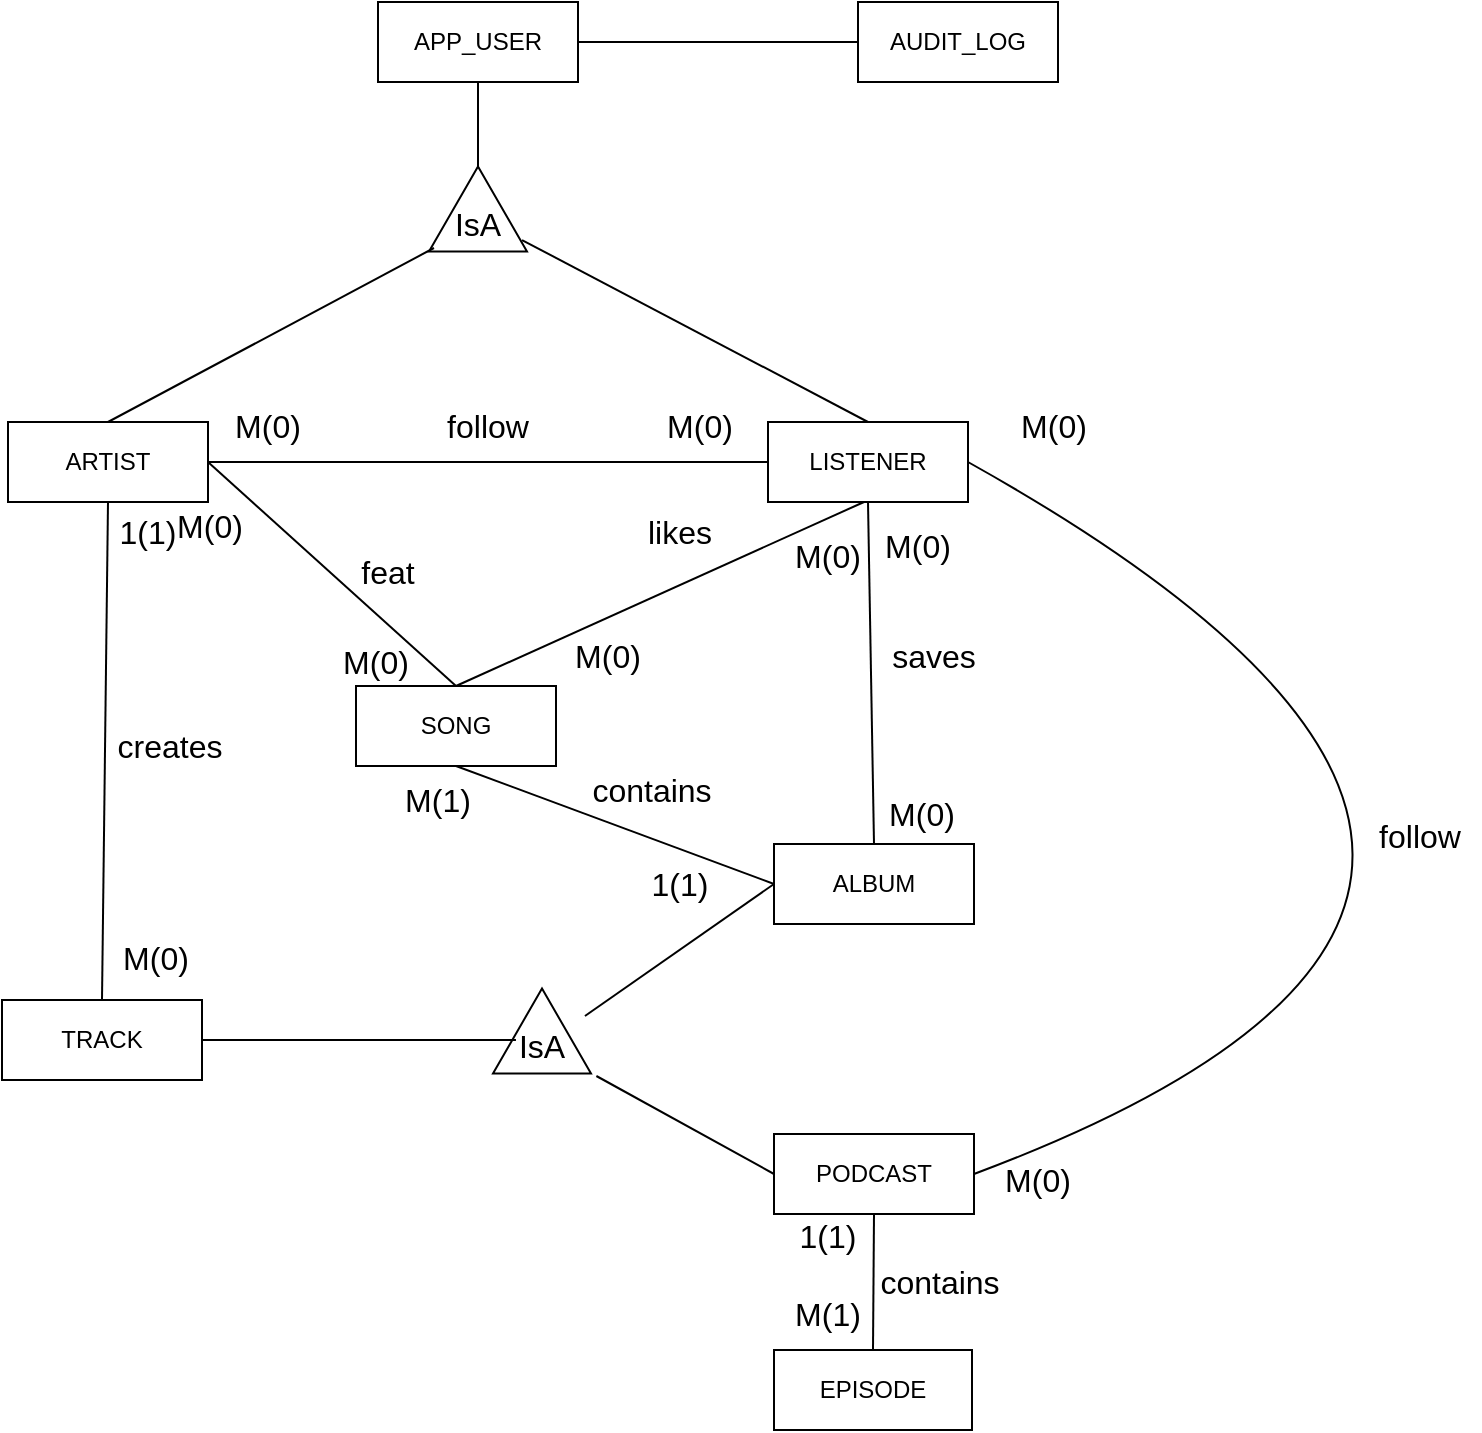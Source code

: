 <mxfile version="24.0.6" type="device" pages="2">
  <diagram name="E/R Diagram" id="OQEjHUkl1IwofG7Pg3NK">
    <mxGraphModel dx="1167" dy="1083" grid="0" gridSize="10" guides="1" tooltips="1" connect="1" arrows="1" fold="1" page="0" pageScale="1" pageWidth="827" pageHeight="1169" math="0" shadow="0">
      <root>
        <mxCell id="0" />
        <mxCell id="1" parent="0" />
        <mxCell id="DgBOl0pBe3Ew6FHPL2E4-2" value="APP_USER" style="whiteSpace=wrap;html=1;align=center;" vertex="1" parent="1">
          <mxGeometry x="256" y="-260" width="100" height="40" as="geometry" />
        </mxCell>
        <mxCell id="DgBOl0pBe3Ew6FHPL2E4-3" value="AUDIT_LOG" style="whiteSpace=wrap;html=1;align=center;" vertex="1" parent="1">
          <mxGeometry x="496" y="-260" width="100" height="40" as="geometry" />
        </mxCell>
        <mxCell id="DgBOl0pBe3Ew6FHPL2E4-4" value="TRACK" style="whiteSpace=wrap;html=1;align=center;" vertex="1" parent="1">
          <mxGeometry x="68" y="239" width="100" height="40" as="geometry" />
        </mxCell>
        <mxCell id="DgBOl0pBe3Ew6FHPL2E4-6" value="" style="triangle;whiteSpace=wrap;html=1;rotation=-90;" vertex="1" parent="1">
          <mxGeometry x="316.75" y="230" width="42.5" height="49" as="geometry" />
        </mxCell>
        <mxCell id="DgBOl0pBe3Ew6FHPL2E4-7" value="IsA" style="text;html=1;align=center;verticalAlign=middle;whiteSpace=wrap;rounded=0;fontSize=16;" vertex="1" parent="1">
          <mxGeometry x="308" y="247" width="60" height="30" as="geometry" />
        </mxCell>
        <mxCell id="DgBOl0pBe3Ew6FHPL2E4-8" value="ARTIST" style="whiteSpace=wrap;html=1;align=center;" vertex="1" parent="1">
          <mxGeometry x="71" y="-50" width="100" height="40" as="geometry" />
        </mxCell>
        <mxCell id="DgBOl0pBe3Ew6FHPL2E4-11" value="" style="endArrow=none;html=1;rounded=0;fontSize=12;startSize=8;endSize=8;curved=1;exitX=0.5;exitY=1;exitDx=0;exitDy=0;entryX=0.5;entryY=0;entryDx=0;entryDy=0;" edge="1" parent="1" source="DgBOl0pBe3Ew6FHPL2E4-8" target="DgBOl0pBe3Ew6FHPL2E4-4">
          <mxGeometry relative="1" as="geometry">
            <mxPoint x="120" y="200" as="sourcePoint" />
            <mxPoint x="280" y="200" as="targetPoint" />
          </mxGeometry>
        </mxCell>
        <mxCell id="DgBOl0pBe3Ew6FHPL2E4-12" value="1(1)" style="text;html=1;align=center;verticalAlign=middle;whiteSpace=wrap;rounded=0;fontSize=16;" vertex="1" parent="1">
          <mxGeometry x="111" y="-10" width="60" height="30" as="geometry" />
        </mxCell>
        <mxCell id="DgBOl0pBe3Ew6FHPL2E4-14" value="M(0)" style="text;html=1;align=center;verticalAlign=middle;whiteSpace=wrap;rounded=0;fontSize=16;" vertex="1" parent="1">
          <mxGeometry x="115" y="203" width="60" height="30" as="geometry" />
        </mxCell>
        <mxCell id="DgBOl0pBe3Ew6FHPL2E4-16" value="PODCAST" style="whiteSpace=wrap;html=1;align=center;" vertex="1" parent="1">
          <mxGeometry x="454" y="306" width="100" height="40" as="geometry" />
        </mxCell>
        <mxCell id="DgBOl0pBe3Ew6FHPL2E4-17" value="ALBUM" style="whiteSpace=wrap;html=1;align=center;" vertex="1" parent="1">
          <mxGeometry x="454" y="161" width="100" height="40" as="geometry" />
        </mxCell>
        <mxCell id="DgBOl0pBe3Ew6FHPL2E4-19" value="LISTENER" style="whiteSpace=wrap;html=1;align=center;" vertex="1" parent="1">
          <mxGeometry x="451" y="-50" width="100" height="40" as="geometry" />
        </mxCell>
        <mxCell id="DgBOl0pBe3Ew6FHPL2E4-20" value="" style="triangle;whiteSpace=wrap;html=1;rotation=-90;" vertex="1" parent="1">
          <mxGeometry x="284.75" y="-181" width="42.5" height="49" as="geometry" />
        </mxCell>
        <mxCell id="DgBOl0pBe3Ew6FHPL2E4-21" value="IsA" style="text;html=1;align=center;verticalAlign=middle;whiteSpace=wrap;rounded=0;fontSize=16;" vertex="1" parent="1">
          <mxGeometry x="276" y="-164" width="60" height="30" as="geometry" />
        </mxCell>
        <mxCell id="DgBOl0pBe3Ew6FHPL2E4-24" value="" style="endArrow=none;html=1;rounded=0;fontSize=12;startSize=8;endSize=8;curved=1;exitX=0.5;exitY=1;exitDx=0;exitDy=0;entryX=1;entryY=0.5;entryDx=0;entryDy=0;" edge="1" parent="1" source="DgBOl0pBe3Ew6FHPL2E4-2" target="DgBOl0pBe3Ew6FHPL2E4-20">
          <mxGeometry relative="1" as="geometry">
            <mxPoint x="104" y="21" as="sourcePoint" />
            <mxPoint x="264" y="21" as="targetPoint" />
          </mxGeometry>
        </mxCell>
        <mxCell id="DgBOl0pBe3Ew6FHPL2E4-25" value="" style="endArrow=none;html=1;rounded=0;fontSize=12;startSize=8;endSize=8;curved=1;exitX=0.133;exitY=0.9;exitDx=0;exitDy=0;exitPerimeter=0;entryX=0.5;entryY=0;entryDx=0;entryDy=0;" edge="1" parent="1" source="DgBOl0pBe3Ew6FHPL2E4-21" target="DgBOl0pBe3Ew6FHPL2E4-8">
          <mxGeometry relative="1" as="geometry">
            <mxPoint x="162" y="-149" as="sourcePoint" />
            <mxPoint x="264" y="21" as="targetPoint" />
          </mxGeometry>
        </mxCell>
        <mxCell id="DgBOl0pBe3Ew6FHPL2E4-27" value="" style="endArrow=none;html=1;rounded=0;fontSize=12;startSize=8;endSize=8;curved=1;exitX=0.867;exitY=0.767;exitDx=0;exitDy=0;exitPerimeter=0;entryX=0.5;entryY=0;entryDx=0;entryDy=0;" edge="1" parent="1" source="DgBOl0pBe3Ew6FHPL2E4-21" target="DgBOl0pBe3Ew6FHPL2E4-19">
          <mxGeometry relative="1" as="geometry">
            <mxPoint x="309" y="-24" as="sourcePoint" />
            <mxPoint x="504" y="-69" as="targetPoint" />
          </mxGeometry>
        </mxCell>
        <mxCell id="DgBOl0pBe3Ew6FHPL2E4-28" value="creates" style="text;html=1;align=center;verticalAlign=middle;whiteSpace=wrap;rounded=0;fontSize=16;" vertex="1" parent="1">
          <mxGeometry x="122" y="97" width="60" height="30" as="geometry" />
        </mxCell>
        <mxCell id="DgBOl0pBe3Ew6FHPL2E4-32" value="EPISODE" style="whiteSpace=wrap;html=1;align=center;" vertex="1" parent="1">
          <mxGeometry x="454" y="414" width="99" height="40" as="geometry" />
        </mxCell>
        <mxCell id="DgBOl0pBe3Ew6FHPL2E4-34" value="contains" style="text;html=1;align=center;verticalAlign=middle;whiteSpace=wrap;rounded=0;fontSize=16;" vertex="1" parent="1">
          <mxGeometry x="363" y="119" width="60" height="30" as="geometry" />
        </mxCell>
        <mxCell id="DgBOl0pBe3Ew6FHPL2E4-35" value="SONG" style="whiteSpace=wrap;html=1;align=center;" vertex="1" parent="1">
          <mxGeometry x="245" y="82" width="100" height="40" as="geometry" />
        </mxCell>
        <mxCell id="DgBOl0pBe3Ew6FHPL2E4-36" value="" style="endArrow=none;html=1;rounded=0;fontSize=12;startSize=8;endSize=8;curved=1;entryX=0;entryY=0.5;entryDx=0;entryDy=0;exitX=0.5;exitY=1;exitDx=0;exitDy=0;" edge="1" parent="1" source="DgBOl0pBe3Ew6FHPL2E4-35" target="DgBOl0pBe3Ew6FHPL2E4-17">
          <mxGeometry relative="1" as="geometry">
            <mxPoint x="303" y="158" as="sourcePoint" />
            <mxPoint x="264" y="154" as="targetPoint" />
          </mxGeometry>
        </mxCell>
        <mxCell id="DgBOl0pBe3Ew6FHPL2E4-39" value="contains" style="text;html=1;align=center;verticalAlign=middle;whiteSpace=wrap;rounded=0;fontSize=16;" vertex="1" parent="1">
          <mxGeometry x="507" y="365" width="60" height="30" as="geometry" />
        </mxCell>
        <mxCell id="DgBOl0pBe3Ew6FHPL2E4-42" value="M(1)" style="text;html=1;align=center;verticalAlign=middle;whiteSpace=wrap;rounded=0;fontSize=16;" vertex="1" parent="1">
          <mxGeometry x="451" y="381" width="60" height="30" as="geometry" />
        </mxCell>
        <mxCell id="DgBOl0pBe3Ew6FHPL2E4-44" value="M(0)" style="text;html=1;align=center;verticalAlign=middle;whiteSpace=wrap;rounded=0;fontSize=16;" vertex="1" parent="1">
          <mxGeometry x="341" y="52" width="60" height="30" as="geometry" />
        </mxCell>
        <mxCell id="DgBOl0pBe3Ew6FHPL2E4-45" value="1(1)" style="text;html=1;align=center;verticalAlign=middle;whiteSpace=wrap;rounded=0;fontSize=16;" vertex="1" parent="1">
          <mxGeometry x="376.75" y="166" width="60" height="30" as="geometry" />
        </mxCell>
        <mxCell id="DgBOl0pBe3Ew6FHPL2E4-46" value="1(1)" style="text;html=1;align=center;verticalAlign=middle;whiteSpace=wrap;rounded=0;fontSize=16;" vertex="1" parent="1">
          <mxGeometry x="451" y="342" width="60" height="30" as="geometry" />
        </mxCell>
        <mxCell id="DgBOl0pBe3Ew6FHPL2E4-48" value="" style="endArrow=none;html=1;rounded=0;fontSize=12;startSize=8;endSize=8;curved=1;exitX=1;exitY=0.5;exitDx=0;exitDy=0;entryX=0;entryY=0.5;entryDx=0;entryDy=0;" edge="1" parent="1" source="DgBOl0pBe3Ew6FHPL2E4-8" target="DgBOl0pBe3Ew6FHPL2E4-19">
          <mxGeometry relative="1" as="geometry">
            <mxPoint x="227" y="114" as="sourcePoint" />
            <mxPoint x="387" y="114" as="targetPoint" />
          </mxGeometry>
        </mxCell>
        <mxCell id="DgBOl0pBe3Ew6FHPL2E4-49" value="follow" style="text;html=1;align=center;verticalAlign=middle;whiteSpace=wrap;rounded=0;fontSize=16;" vertex="1" parent="1">
          <mxGeometry x="281" y="-63" width="60" height="30" as="geometry" />
        </mxCell>
        <mxCell id="DgBOl0pBe3Ew6FHPL2E4-50" value="M(0)" style="text;html=1;align=center;verticalAlign=middle;whiteSpace=wrap;rounded=0;fontSize=16;" vertex="1" parent="1">
          <mxGeometry x="171" y="-63" width="60" height="30" as="geometry" />
        </mxCell>
        <mxCell id="DgBOl0pBe3Ew6FHPL2E4-51" value="M(0)" style="text;html=1;align=center;verticalAlign=middle;whiteSpace=wrap;rounded=0;fontSize=16;" vertex="1" parent="1">
          <mxGeometry x="387" y="-63" width="60" height="30" as="geometry" />
        </mxCell>
        <mxCell id="DgBOl0pBe3Ew6FHPL2E4-54" value="follow" style="text;html=1;align=center;verticalAlign=middle;whiteSpace=wrap;rounded=0;fontSize=16;" vertex="1" parent="1">
          <mxGeometry x="747" y="142" width="60" height="30" as="geometry" />
        </mxCell>
        <mxCell id="DgBOl0pBe3Ew6FHPL2E4-61" value="" style="endArrow=none;html=1;rounded=0;fontSize=12;startSize=8;endSize=8;curved=1;exitX=1;exitY=0.5;exitDx=0;exitDy=0;entryX=0.283;entryY=0.4;entryDx=0;entryDy=0;entryPerimeter=0;" edge="1" parent="1" source="DgBOl0pBe3Ew6FHPL2E4-4" target="DgBOl0pBe3Ew6FHPL2E4-7">
          <mxGeometry relative="1" as="geometry">
            <mxPoint x="239" y="200" as="sourcePoint" />
            <mxPoint x="399" y="200" as="targetPoint" />
          </mxGeometry>
        </mxCell>
        <mxCell id="DgBOl0pBe3Ew6FHPL2E4-62" value="" style="endArrow=none;html=1;rounded=0;fontSize=12;startSize=8;endSize=8;curved=1;entryX=0;entryY=0.5;entryDx=0;entryDy=0;" edge="1" parent="1" source="DgBOl0pBe3Ew6FHPL2E4-7" target="DgBOl0pBe3Ew6FHPL2E4-17">
          <mxGeometry relative="1" as="geometry">
            <mxPoint x="371" y="137" as="sourcePoint" />
            <mxPoint x="399" y="200" as="targetPoint" />
          </mxGeometry>
        </mxCell>
        <mxCell id="DgBOl0pBe3Ew6FHPL2E4-71" value="" style="endArrow=none;html=1;rounded=0;fontSize=12;startSize=8;endSize=8;curved=1;exitX=0;exitY=0.5;exitDx=0;exitDy=0;" edge="1" parent="1" source="DgBOl0pBe3Ew6FHPL2E4-16" target="DgBOl0pBe3Ew6FHPL2E4-7">
          <mxGeometry relative="1" as="geometry">
            <mxPoint x="239" y="200" as="sourcePoint" />
            <mxPoint x="399" y="200" as="targetPoint" />
          </mxGeometry>
        </mxCell>
        <mxCell id="DgBOl0pBe3Ew6FHPL2E4-73" value="" style="endArrow=none;html=1;rounded=0;fontSize=12;startSize=8;endSize=8;curved=1;exitX=1;exitY=0.5;exitDx=0;exitDy=0;entryX=1;entryY=0.5;entryDx=0;entryDy=0;" edge="1" parent="1" source="DgBOl0pBe3Ew6FHPL2E4-19" target="DgBOl0pBe3Ew6FHPL2E4-16">
          <mxGeometry relative="1" as="geometry">
            <mxPoint x="736" y="-33" as="sourcePoint" />
            <mxPoint x="896" y="-33" as="targetPoint" />
            <Array as="points">
              <mxPoint x="934" y="184" />
            </Array>
          </mxGeometry>
        </mxCell>
        <mxCell id="DgBOl0pBe3Ew6FHPL2E4-74" value="likes" style="text;html=1;align=center;verticalAlign=middle;whiteSpace=wrap;rounded=0;fontSize=16;" vertex="1" parent="1">
          <mxGeometry x="376.75" y="-10" width="60" height="30" as="geometry" />
        </mxCell>
        <mxCell id="DgBOl0pBe3Ew6FHPL2E4-75" value="M(0)" style="text;html=1;align=center;verticalAlign=middle;whiteSpace=wrap;rounded=0;fontSize=16;" vertex="1" parent="1">
          <mxGeometry x="556" y="314" width="60" height="30" as="geometry" />
        </mxCell>
        <mxCell id="DgBOl0pBe3Ew6FHPL2E4-77" value="M(0)" style="text;html=1;align=center;verticalAlign=middle;whiteSpace=wrap;rounded=0;fontSize=16;" vertex="1" parent="1">
          <mxGeometry x="564" y="-63" width="60" height="30" as="geometry" />
        </mxCell>
        <mxCell id="VRPCcUEetpurVZTlVMDN-4" value="" style="endArrow=none;html=1;rounded=0;fontSize=12;startSize=8;endSize=8;curved=1;exitX=0.5;exitY=0;exitDx=0;exitDy=0;entryX=0.5;entryY=1;entryDx=0;entryDy=0;" edge="1" parent="1" source="DgBOl0pBe3Ew6FHPL2E4-32" target="DgBOl0pBe3Ew6FHPL2E4-16">
          <mxGeometry relative="1" as="geometry">
            <mxPoint x="549" y="289" as="sourcePoint" />
            <mxPoint x="709" y="289" as="targetPoint" />
          </mxGeometry>
        </mxCell>
        <mxCell id="VRPCcUEetpurVZTlVMDN-5" value="" style="endArrow=none;html=1;rounded=0;fontSize=12;startSize=8;endSize=8;curved=1;exitX=0.5;exitY=0;exitDx=0;exitDy=0;entryX=0.48;entryY=1;entryDx=0;entryDy=0;entryPerimeter=0;" edge="1" parent="1" source="DgBOl0pBe3Ew6FHPL2E4-35" target="DgBOl0pBe3Ew6FHPL2E4-19">
          <mxGeometry relative="1" as="geometry">
            <mxPoint x="377" y="206" as="sourcePoint" />
            <mxPoint x="494" y="-12" as="targetPoint" />
          </mxGeometry>
        </mxCell>
        <mxCell id="VRPCcUEetpurVZTlVMDN-7" value="M(0)" style="text;html=1;align=center;verticalAlign=middle;whiteSpace=wrap;rounded=0;fontSize=16;" vertex="1" parent="1">
          <mxGeometry x="451" y="2" width="60" height="30" as="geometry" />
        </mxCell>
        <mxCell id="VRPCcUEetpurVZTlVMDN-8" value="M(1)" style="text;html=1;align=center;verticalAlign=middle;whiteSpace=wrap;rounded=0;fontSize=16;" vertex="1" parent="1">
          <mxGeometry x="256" y="124" width="60" height="30" as="geometry" />
        </mxCell>
        <mxCell id="VRPCcUEetpurVZTlVMDN-9" value="" style="endArrow=none;html=1;rounded=0;fontSize=12;startSize=8;endSize=8;curved=1;exitX=1;exitY=0.5;exitDx=0;exitDy=0;entryX=0.5;entryY=0;entryDx=0;entryDy=0;" edge="1" parent="1" source="DgBOl0pBe3Ew6FHPL2E4-8" target="DgBOl0pBe3Ew6FHPL2E4-35">
          <mxGeometry relative="1" as="geometry">
            <mxPoint x="121" y="206" as="sourcePoint" />
            <mxPoint x="281" y="206" as="targetPoint" />
          </mxGeometry>
        </mxCell>
        <mxCell id="VRPCcUEetpurVZTlVMDN-10" value="feat" style="text;html=1;align=center;verticalAlign=middle;whiteSpace=wrap;rounded=0;fontSize=16;" vertex="1" parent="1">
          <mxGeometry x="231" y="10" width="60" height="30" as="geometry" />
        </mxCell>
        <mxCell id="VRPCcUEetpurVZTlVMDN-11" value="M(0)" style="text;html=1;align=center;verticalAlign=middle;whiteSpace=wrap;rounded=0;fontSize=16;" vertex="1" parent="1">
          <mxGeometry x="224.75" y="55" width="60" height="30" as="geometry" />
        </mxCell>
        <mxCell id="VRPCcUEetpurVZTlVMDN-12" value="M(0)" style="text;html=1;align=center;verticalAlign=middle;whiteSpace=wrap;rounded=0;fontSize=16;" vertex="1" parent="1">
          <mxGeometry x="142" y="-13" width="60" height="30" as="geometry" />
        </mxCell>
        <mxCell id="VRPCcUEetpurVZTlVMDN-13" value="" style="endArrow=none;html=1;rounded=0;fontSize=12;startSize=8;endSize=8;curved=1;exitX=0.5;exitY=0;exitDx=0;exitDy=0;entryX=0.5;entryY=1;entryDx=0;entryDy=0;" edge="1" parent="1" source="DgBOl0pBe3Ew6FHPL2E4-17" target="DgBOl0pBe3Ew6FHPL2E4-19">
          <mxGeometry relative="1" as="geometry">
            <mxPoint x="691" y="-92" as="sourcePoint" />
            <mxPoint x="851" y="-92" as="targetPoint" />
          </mxGeometry>
        </mxCell>
        <mxCell id="VRPCcUEetpurVZTlVMDN-14" value="saves" style="text;html=1;align=center;verticalAlign=middle;whiteSpace=wrap;rounded=0;fontSize=16;" vertex="1" parent="1">
          <mxGeometry x="504" y="52" width="60" height="30" as="geometry" />
        </mxCell>
        <mxCell id="VRPCcUEetpurVZTlVMDN-16" value="M(0)" style="text;html=1;align=center;verticalAlign=middle;whiteSpace=wrap;rounded=0;fontSize=16;" vertex="1" parent="1">
          <mxGeometry x="498" y="131" width="60" height="30" as="geometry" />
        </mxCell>
        <mxCell id="VRPCcUEetpurVZTlVMDN-18" value="M(0)" style="text;html=1;align=center;verticalAlign=middle;whiteSpace=wrap;rounded=0;fontSize=16;" vertex="1" parent="1">
          <mxGeometry x="496" y="-3" width="60" height="30" as="geometry" />
        </mxCell>
        <mxCell id="Y2X7u2mrjyniXhfztRZK-2" value="" style="endArrow=none;html=1;rounded=0;fontSize=12;startSize=8;endSize=8;curved=1;exitX=1;exitY=0.5;exitDx=0;exitDy=0;entryX=0;entryY=0.5;entryDx=0;entryDy=0;" edge="1" parent="1" source="DgBOl0pBe3Ew6FHPL2E4-2" target="DgBOl0pBe3Ew6FHPL2E4-3">
          <mxGeometry relative="1" as="geometry">
            <mxPoint x="278" y="-30" as="sourcePoint" />
            <mxPoint x="438" y="-30" as="targetPoint" />
          </mxGeometry>
        </mxCell>
      </root>
    </mxGraphModel>
  </diagram>
  <diagram id="fk4SAkXQeIqk5R-I0IuY" name="Conceptual Diagram">
    <mxGraphModel dx="1800" dy="820" grid="0" gridSize="10" guides="1" tooltips="1" connect="1" arrows="1" fold="1" page="0" pageScale="1" pageWidth="827" pageHeight="1169" math="0" shadow="0">
      <root>
        <mxCell id="0" />
        <mxCell id="1" parent="0" />
        <mxCell id="K4JKcgcU3BRSNvJfxW2r-1" value="APP_USER" style="shape=table;startSize=30;container=1;collapsible=1;childLayout=tableLayout;fixedRows=1;rowLines=0;fontStyle=1;align=center;resizeLast=1;html=1;" vertex="1" parent="1">
          <mxGeometry x="110" y="125" width="180" height="270" as="geometry" />
        </mxCell>
        <mxCell id="K4JKcgcU3BRSNvJfxW2r-2" value="" style="shape=tableRow;horizontal=0;startSize=0;swimlaneHead=0;swimlaneBody=0;fillColor=none;collapsible=0;dropTarget=0;points=[[0,0.5],[1,0.5]];portConstraint=eastwest;top=0;left=0;right=0;bottom=1;" vertex="1" parent="K4JKcgcU3BRSNvJfxW2r-1">
          <mxGeometry y="30" width="180" height="30" as="geometry" />
        </mxCell>
        <mxCell id="K4JKcgcU3BRSNvJfxW2r-3" value="PK" style="shape=partialRectangle;connectable=0;fillColor=none;top=0;left=0;bottom=0;right=0;fontStyle=1;overflow=hidden;whiteSpace=wrap;html=1;" vertex="1" parent="K4JKcgcU3BRSNvJfxW2r-2">
          <mxGeometry width="30" height="30" as="geometry">
            <mxRectangle width="30" height="30" as="alternateBounds" />
          </mxGeometry>
        </mxCell>
        <mxCell id="K4JKcgcU3BRSNvJfxW2r-4" value="user_id" style="shape=partialRectangle;connectable=0;fillColor=none;top=0;left=0;bottom=0;right=0;align=left;spacingLeft=6;fontStyle=5;overflow=hidden;whiteSpace=wrap;html=1;" vertex="1" parent="K4JKcgcU3BRSNvJfxW2r-2">
          <mxGeometry x="30" width="150" height="30" as="geometry">
            <mxRectangle width="150" height="30" as="alternateBounds" />
          </mxGeometry>
        </mxCell>
        <mxCell id="K4JKcgcU3BRSNvJfxW2r-5" value="" style="shape=tableRow;horizontal=0;startSize=0;swimlaneHead=0;swimlaneBody=0;fillColor=none;collapsible=0;dropTarget=0;points=[[0,0.5],[1,0.5]];portConstraint=eastwest;top=0;left=0;right=0;bottom=0;" vertex="1" parent="K4JKcgcU3BRSNvJfxW2r-1">
          <mxGeometry y="60" width="180" height="30" as="geometry" />
        </mxCell>
        <mxCell id="K4JKcgcU3BRSNvJfxW2r-6" value="" style="shape=partialRectangle;connectable=0;fillColor=none;top=0;left=0;bottom=0;right=0;editable=1;overflow=hidden;whiteSpace=wrap;html=1;" vertex="1" parent="K4JKcgcU3BRSNvJfxW2r-5">
          <mxGeometry width="30" height="30" as="geometry">
            <mxRectangle width="30" height="30" as="alternateBounds" />
          </mxGeometry>
        </mxCell>
        <mxCell id="K4JKcgcU3BRSNvJfxW2r-7" value="first_name" style="shape=partialRectangle;connectable=0;fillColor=none;top=0;left=0;bottom=0;right=0;align=left;spacingLeft=6;overflow=hidden;whiteSpace=wrap;html=1;" vertex="1" parent="K4JKcgcU3BRSNvJfxW2r-5">
          <mxGeometry x="30" width="150" height="30" as="geometry">
            <mxRectangle width="150" height="30" as="alternateBounds" />
          </mxGeometry>
        </mxCell>
        <mxCell id="K4JKcgcU3BRSNvJfxW2r-8" value="" style="shape=tableRow;horizontal=0;startSize=0;swimlaneHead=0;swimlaneBody=0;fillColor=none;collapsible=0;dropTarget=0;points=[[0,0.5],[1,0.5]];portConstraint=eastwest;top=0;left=0;right=0;bottom=0;" vertex="1" parent="K4JKcgcU3BRSNvJfxW2r-1">
          <mxGeometry y="90" width="180" height="30" as="geometry" />
        </mxCell>
        <mxCell id="K4JKcgcU3BRSNvJfxW2r-9" value="" style="shape=partialRectangle;connectable=0;fillColor=none;top=0;left=0;bottom=0;right=0;editable=1;overflow=hidden;whiteSpace=wrap;html=1;" vertex="1" parent="K4JKcgcU3BRSNvJfxW2r-8">
          <mxGeometry width="30" height="30" as="geometry">
            <mxRectangle width="30" height="30" as="alternateBounds" />
          </mxGeometry>
        </mxCell>
        <mxCell id="K4JKcgcU3BRSNvJfxW2r-10" value="last_name" style="shape=partialRectangle;connectable=0;fillColor=none;top=0;left=0;bottom=0;right=0;align=left;spacingLeft=6;overflow=hidden;whiteSpace=wrap;html=1;" vertex="1" parent="K4JKcgcU3BRSNvJfxW2r-8">
          <mxGeometry x="30" width="150" height="30" as="geometry">
            <mxRectangle width="150" height="30" as="alternateBounds" />
          </mxGeometry>
        </mxCell>
        <mxCell id="K4JKcgcU3BRSNvJfxW2r-11" value="" style="shape=tableRow;horizontal=0;startSize=0;swimlaneHead=0;swimlaneBody=0;fillColor=none;collapsible=0;dropTarget=0;points=[[0,0.5],[1,0.5]];portConstraint=eastwest;top=0;left=0;right=0;bottom=0;" vertex="1" parent="K4JKcgcU3BRSNvJfxW2r-1">
          <mxGeometry y="120" width="180" height="30" as="geometry" />
        </mxCell>
        <mxCell id="K4JKcgcU3BRSNvJfxW2r-12" value="" style="shape=partialRectangle;connectable=0;fillColor=none;top=0;left=0;bottom=0;right=0;editable=1;overflow=hidden;whiteSpace=wrap;html=1;" vertex="1" parent="K4JKcgcU3BRSNvJfxW2r-11">
          <mxGeometry width="30" height="30" as="geometry">
            <mxRectangle width="30" height="30" as="alternateBounds" />
          </mxGeometry>
        </mxCell>
        <mxCell id="K4JKcgcU3BRSNvJfxW2r-13" value="email" style="shape=partialRectangle;connectable=0;fillColor=none;top=0;left=0;bottom=0;right=0;align=left;spacingLeft=6;overflow=hidden;whiteSpace=wrap;html=1;" vertex="1" parent="K4JKcgcU3BRSNvJfxW2r-11">
          <mxGeometry x="30" width="150" height="30" as="geometry">
            <mxRectangle width="150" height="30" as="alternateBounds" />
          </mxGeometry>
        </mxCell>
        <mxCell id="K4JKcgcU3BRSNvJfxW2r-15" value="" style="shape=tableRow;horizontal=0;startSize=0;swimlaneHead=0;swimlaneBody=0;fillColor=none;collapsible=0;dropTarget=0;points=[[0,0.5],[1,0.5]];portConstraint=eastwest;top=0;left=0;right=0;bottom=0;" vertex="1" parent="K4JKcgcU3BRSNvJfxW2r-1">
          <mxGeometry y="150" width="180" height="30" as="geometry" />
        </mxCell>
        <mxCell id="K4JKcgcU3BRSNvJfxW2r-16" value="" style="shape=partialRectangle;connectable=0;fillColor=none;top=0;left=0;bottom=0;right=0;editable=1;overflow=hidden;" vertex="1" parent="K4JKcgcU3BRSNvJfxW2r-15">
          <mxGeometry width="30" height="30" as="geometry">
            <mxRectangle width="30" height="30" as="alternateBounds" />
          </mxGeometry>
        </mxCell>
        <mxCell id="K4JKcgcU3BRSNvJfxW2r-17" value="username" style="shape=partialRectangle;connectable=0;fillColor=none;top=0;left=0;bottom=0;right=0;align=left;spacingLeft=6;overflow=hidden;" vertex="1" parent="K4JKcgcU3BRSNvJfxW2r-15">
          <mxGeometry x="30" width="150" height="30" as="geometry">
            <mxRectangle width="150" height="30" as="alternateBounds" />
          </mxGeometry>
        </mxCell>
        <mxCell id="K4JKcgcU3BRSNvJfxW2r-129" value="" style="shape=tableRow;horizontal=0;startSize=0;swimlaneHead=0;swimlaneBody=0;fillColor=none;collapsible=0;dropTarget=0;points=[[0,0.5],[1,0.5]];portConstraint=eastwest;top=0;left=0;right=0;bottom=0;" vertex="1" parent="K4JKcgcU3BRSNvJfxW2r-1">
          <mxGeometry y="180" width="180" height="30" as="geometry" />
        </mxCell>
        <mxCell id="K4JKcgcU3BRSNvJfxW2r-130" value="" style="shape=partialRectangle;connectable=0;fillColor=none;top=0;left=0;bottom=0;right=0;editable=1;overflow=hidden;" vertex="1" parent="K4JKcgcU3BRSNvJfxW2r-129">
          <mxGeometry width="30" height="30" as="geometry">
            <mxRectangle width="30" height="30" as="alternateBounds" />
          </mxGeometry>
        </mxCell>
        <mxCell id="K4JKcgcU3BRSNvJfxW2r-131" value="profile_pic" style="shape=partialRectangle;connectable=0;fillColor=none;top=0;left=0;bottom=0;right=0;align=left;spacingLeft=6;overflow=hidden;" vertex="1" parent="K4JKcgcU3BRSNvJfxW2r-129">
          <mxGeometry x="30" width="150" height="30" as="geometry">
            <mxRectangle width="150" height="30" as="alternateBounds" />
          </mxGeometry>
        </mxCell>
        <mxCell id="K4JKcgcU3BRSNvJfxW2r-19" value="" style="shape=tableRow;horizontal=0;startSize=0;swimlaneHead=0;swimlaneBody=0;fillColor=none;collapsible=0;dropTarget=0;points=[[0,0.5],[1,0.5]];portConstraint=eastwest;top=0;left=0;right=0;bottom=0;" vertex="1" parent="K4JKcgcU3BRSNvJfxW2r-1">
          <mxGeometry y="210" width="180" height="30" as="geometry" />
        </mxCell>
        <mxCell id="K4JKcgcU3BRSNvJfxW2r-20" value="" style="shape=partialRectangle;connectable=0;fillColor=none;top=0;left=0;bottom=0;right=0;editable=1;overflow=hidden;" vertex="1" parent="K4JKcgcU3BRSNvJfxW2r-19">
          <mxGeometry width="30" height="30" as="geometry">
            <mxRectangle width="30" height="30" as="alternateBounds" />
          </mxGeometry>
        </mxCell>
        <mxCell id="K4JKcgcU3BRSNvJfxW2r-21" value="register_date" style="shape=partialRectangle;connectable=0;fillColor=none;top=0;left=0;bottom=0;right=0;align=left;spacingLeft=6;overflow=hidden;" vertex="1" parent="K4JKcgcU3BRSNvJfxW2r-19">
          <mxGeometry x="30" width="150" height="30" as="geometry">
            <mxRectangle width="150" height="30" as="alternateBounds" />
          </mxGeometry>
        </mxCell>
        <mxCell id="K4JKcgcU3BRSNvJfxW2r-23" value="" style="shape=tableRow;horizontal=0;startSize=0;swimlaneHead=0;swimlaneBody=0;fillColor=none;collapsible=0;dropTarget=0;points=[[0,0.5],[1,0.5]];portConstraint=eastwest;top=0;left=0;right=0;bottom=0;" vertex="1" parent="K4JKcgcU3BRSNvJfxW2r-1">
          <mxGeometry y="240" width="180" height="30" as="geometry" />
        </mxCell>
        <mxCell id="K4JKcgcU3BRSNvJfxW2r-24" value="" style="shape=partialRectangle;connectable=0;fillColor=none;top=0;left=0;bottom=0;right=0;editable=1;overflow=hidden;" vertex="1" parent="K4JKcgcU3BRSNvJfxW2r-23">
          <mxGeometry width="30" height="30" as="geometry">
            <mxRectangle width="30" height="30" as="alternateBounds" />
          </mxGeometry>
        </mxCell>
        <mxCell id="K4JKcgcU3BRSNvJfxW2r-25" value="phone_number" style="shape=partialRectangle;connectable=0;fillColor=none;top=0;left=0;bottom=0;right=0;align=left;spacingLeft=6;overflow=hidden;" vertex="1" parent="K4JKcgcU3BRSNvJfxW2r-23">
          <mxGeometry x="30" width="150" height="30" as="geometry">
            <mxRectangle width="150" height="30" as="alternateBounds" />
          </mxGeometry>
        </mxCell>
        <mxCell id="K4JKcgcU3BRSNvJfxW2r-47" value="TRACK" style="shape=table;startSize=30;container=1;collapsible=1;childLayout=tableLayout;fixedRows=1;rowLines=0;fontStyle=1;align=center;resizeLast=1;html=1;" vertex="1" parent="1">
          <mxGeometry x="-191" y="1088" width="180" height="180" as="geometry" />
        </mxCell>
        <mxCell id="K4JKcgcU3BRSNvJfxW2r-48" value="" style="shape=tableRow;horizontal=0;startSize=0;swimlaneHead=0;swimlaneBody=0;fillColor=none;collapsible=0;dropTarget=0;points=[[0,0.5],[1,0.5]];portConstraint=eastwest;top=0;left=0;right=0;bottom=1;" vertex="1" parent="K4JKcgcU3BRSNvJfxW2r-47">
          <mxGeometry y="30" width="180" height="30" as="geometry" />
        </mxCell>
        <mxCell id="K4JKcgcU3BRSNvJfxW2r-49" value="PK" style="shape=partialRectangle;connectable=0;fillColor=none;top=0;left=0;bottom=0;right=0;fontStyle=1;overflow=hidden;whiteSpace=wrap;html=1;" vertex="1" parent="K4JKcgcU3BRSNvJfxW2r-48">
          <mxGeometry width="30" height="30" as="geometry">
            <mxRectangle width="30" height="30" as="alternateBounds" />
          </mxGeometry>
        </mxCell>
        <mxCell id="K4JKcgcU3BRSNvJfxW2r-50" value="track_id" style="shape=partialRectangle;connectable=0;fillColor=none;top=0;left=0;bottom=0;right=0;align=left;spacingLeft=6;fontStyle=5;overflow=hidden;whiteSpace=wrap;html=1;" vertex="1" parent="K4JKcgcU3BRSNvJfxW2r-48">
          <mxGeometry x="30" width="150" height="30" as="geometry">
            <mxRectangle width="150" height="30" as="alternateBounds" />
          </mxGeometry>
        </mxCell>
        <mxCell id="K4JKcgcU3BRSNvJfxW2r-65" value="" style="shape=tableRow;horizontal=0;startSize=0;swimlaneHead=0;swimlaneBody=0;fillColor=none;collapsible=0;dropTarget=0;points=[[0,0.5],[1,0.5]];portConstraint=eastwest;top=0;left=0;right=0;bottom=0;" vertex="1" parent="K4JKcgcU3BRSNvJfxW2r-47">
          <mxGeometry y="60" width="180" height="30" as="geometry" />
        </mxCell>
        <mxCell id="K4JKcgcU3BRSNvJfxW2r-66" value="FK" style="shape=partialRectangle;connectable=0;fillColor=none;top=0;left=0;bottom=0;right=0;fontStyle=0;overflow=hidden;whiteSpace=wrap;html=1;" vertex="1" parent="K4JKcgcU3BRSNvJfxW2r-65">
          <mxGeometry width="30" height="30" as="geometry">
            <mxRectangle width="30" height="30" as="alternateBounds" />
          </mxGeometry>
        </mxCell>
        <mxCell id="K4JKcgcU3BRSNvJfxW2r-67" value="artist_id" style="shape=partialRectangle;connectable=0;fillColor=none;top=0;left=0;bottom=0;right=0;align=left;spacingLeft=6;fontStyle=0;overflow=hidden;whiteSpace=wrap;html=1;" vertex="1" parent="K4JKcgcU3BRSNvJfxW2r-65">
          <mxGeometry x="30" width="150" height="30" as="geometry">
            <mxRectangle width="150" height="30" as="alternateBounds" />
          </mxGeometry>
        </mxCell>
        <mxCell id="K4JKcgcU3BRSNvJfxW2r-51" value="" style="shape=tableRow;horizontal=0;startSize=0;swimlaneHead=0;swimlaneBody=0;fillColor=none;collapsible=0;dropTarget=0;points=[[0,0.5],[1,0.5]];portConstraint=eastwest;top=0;left=0;right=0;bottom=0;" vertex="1" parent="K4JKcgcU3BRSNvJfxW2r-47">
          <mxGeometry y="90" width="180" height="30" as="geometry" />
        </mxCell>
        <mxCell id="K4JKcgcU3BRSNvJfxW2r-52" value="" style="shape=partialRectangle;connectable=0;fillColor=none;top=0;left=0;bottom=0;right=0;editable=1;overflow=hidden;whiteSpace=wrap;html=1;" vertex="1" parent="K4JKcgcU3BRSNvJfxW2r-51">
          <mxGeometry width="30" height="30" as="geometry">
            <mxRectangle width="30" height="30" as="alternateBounds" />
          </mxGeometry>
        </mxCell>
        <mxCell id="K4JKcgcU3BRSNvJfxW2r-53" value="name" style="shape=partialRectangle;connectable=0;fillColor=none;top=0;left=0;bottom=0;right=0;align=left;spacingLeft=6;overflow=hidden;whiteSpace=wrap;html=1;" vertex="1" parent="K4JKcgcU3BRSNvJfxW2r-51">
          <mxGeometry x="30" width="150" height="30" as="geometry">
            <mxRectangle width="150" height="30" as="alternateBounds" />
          </mxGeometry>
        </mxCell>
        <mxCell id="K4JKcgcU3BRSNvJfxW2r-54" value="" style="shape=tableRow;horizontal=0;startSize=0;swimlaneHead=0;swimlaneBody=0;fillColor=none;collapsible=0;dropTarget=0;points=[[0,0.5],[1,0.5]];portConstraint=eastwest;top=0;left=0;right=0;bottom=0;" vertex="1" parent="K4JKcgcU3BRSNvJfxW2r-47">
          <mxGeometry y="120" width="180" height="30" as="geometry" />
        </mxCell>
        <mxCell id="K4JKcgcU3BRSNvJfxW2r-55" value="" style="shape=partialRectangle;connectable=0;fillColor=none;top=0;left=0;bottom=0;right=0;editable=1;overflow=hidden;whiteSpace=wrap;html=1;" vertex="1" parent="K4JKcgcU3BRSNvJfxW2r-54">
          <mxGeometry width="30" height="30" as="geometry">
            <mxRectangle width="30" height="30" as="alternateBounds" />
          </mxGeometry>
        </mxCell>
        <mxCell id="K4JKcgcU3BRSNvJfxW2r-56" value="picture" style="shape=partialRectangle;connectable=0;fillColor=none;top=0;left=0;bottom=0;right=0;align=left;spacingLeft=6;overflow=hidden;whiteSpace=wrap;html=1;" vertex="1" parent="K4JKcgcU3BRSNvJfxW2r-54">
          <mxGeometry x="30" width="150" height="30" as="geometry">
            <mxRectangle width="150" height="30" as="alternateBounds" />
          </mxGeometry>
        </mxCell>
        <mxCell id="K4JKcgcU3BRSNvJfxW2r-57" value="" style="shape=tableRow;horizontal=0;startSize=0;swimlaneHead=0;swimlaneBody=0;fillColor=none;collapsible=0;dropTarget=0;points=[[0,0.5],[1,0.5]];portConstraint=eastwest;top=0;left=0;right=0;bottom=0;" vertex="1" parent="K4JKcgcU3BRSNvJfxW2r-47">
          <mxGeometry y="150" width="180" height="30" as="geometry" />
        </mxCell>
        <mxCell id="K4JKcgcU3BRSNvJfxW2r-58" value="" style="shape=partialRectangle;connectable=0;fillColor=none;top=0;left=0;bottom=0;right=0;editable=1;overflow=hidden;whiteSpace=wrap;html=1;" vertex="1" parent="K4JKcgcU3BRSNvJfxW2r-57">
          <mxGeometry width="30" height="30" as="geometry">
            <mxRectangle width="30" height="30" as="alternateBounds" />
          </mxGeometry>
        </mxCell>
        <mxCell id="K4JKcgcU3BRSNvJfxW2r-59" value="release_date" style="shape=partialRectangle;connectable=0;fillColor=none;top=0;left=0;bottom=0;right=0;align=left;spacingLeft=6;overflow=hidden;whiteSpace=wrap;html=1;" vertex="1" parent="K4JKcgcU3BRSNvJfxW2r-57">
          <mxGeometry x="30" width="150" height="30" as="geometry">
            <mxRectangle width="150" height="30" as="alternateBounds" />
          </mxGeometry>
        </mxCell>
        <mxCell id="K4JKcgcU3BRSNvJfxW2r-69" value="" style="endArrow=none;html=1;rounded=0;fontSize=12;startSize=8;endSize=8;curved=1;entryX=0.487;entryY=1.014;entryDx=0;entryDy=0;entryPerimeter=0;exitX=0.5;exitY=0;exitDx=0;exitDy=0;" edge="1" parent="1" source="K4JKcgcU3BRSNvJfxW2r-70" target="K4JKcgcU3BRSNvJfxW2r-23">
          <mxGeometry relative="1" as="geometry">
            <mxPoint x="-44" y="509" as="sourcePoint" />
            <mxPoint x="336" y="497" as="targetPoint" />
          </mxGeometry>
        </mxCell>
        <mxCell id="K4JKcgcU3BRSNvJfxW2r-70" value="ARTIST" style="shape=table;startSize=30;container=1;collapsible=1;childLayout=tableLayout;fixedRows=1;rowLines=0;fontStyle=1;align=center;resizeLast=1;html=1;" vertex="1" parent="1">
          <mxGeometry x="-191" y="500" width="180" height="210" as="geometry" />
        </mxCell>
        <mxCell id="K4JKcgcU3BRSNvJfxW2r-71" value="" style="shape=tableRow;horizontal=0;startSize=0;swimlaneHead=0;swimlaneBody=0;fillColor=none;collapsible=0;dropTarget=0;points=[[0,0.5],[1,0.5]];portConstraint=eastwest;top=0;left=0;right=0;bottom=1;" vertex="1" parent="K4JKcgcU3BRSNvJfxW2r-70">
          <mxGeometry y="30" width="180" height="30" as="geometry" />
        </mxCell>
        <mxCell id="K4JKcgcU3BRSNvJfxW2r-72" value="PK" style="shape=partialRectangle;connectable=0;fillColor=none;top=0;left=0;bottom=0;right=0;fontStyle=1;overflow=hidden;whiteSpace=wrap;html=1;" vertex="1" parent="K4JKcgcU3BRSNvJfxW2r-71">
          <mxGeometry width="30" height="30" as="geometry">
            <mxRectangle width="30" height="30" as="alternateBounds" />
          </mxGeometry>
        </mxCell>
        <mxCell id="K4JKcgcU3BRSNvJfxW2r-73" value="artist_id" style="shape=partialRectangle;connectable=0;fillColor=none;top=0;left=0;bottom=0;right=0;align=left;spacingLeft=6;fontStyle=5;overflow=hidden;whiteSpace=wrap;html=1;" vertex="1" parent="K4JKcgcU3BRSNvJfxW2r-71">
          <mxGeometry x="30" width="150" height="30" as="geometry">
            <mxRectangle width="150" height="30" as="alternateBounds" />
          </mxGeometry>
        </mxCell>
        <mxCell id="K4JKcgcU3BRSNvJfxW2r-84" value="" style="shape=tableRow;horizontal=0;startSize=0;swimlaneHead=0;swimlaneBody=0;fillColor=none;collapsible=0;dropTarget=0;points=[[0,0.5],[1,0.5]];portConstraint=eastwest;top=0;left=0;right=0;bottom=0;" vertex="1" parent="K4JKcgcU3BRSNvJfxW2r-70">
          <mxGeometry y="60" width="180" height="30" as="geometry" />
        </mxCell>
        <mxCell id="K4JKcgcU3BRSNvJfxW2r-85" value="FK" style="shape=partialRectangle;connectable=0;fillColor=none;top=0;left=0;bottom=0;right=0;fontStyle=0;overflow=hidden;whiteSpace=wrap;html=1;" vertex="1" parent="K4JKcgcU3BRSNvJfxW2r-84">
          <mxGeometry width="30" height="30" as="geometry">
            <mxRectangle width="30" height="30" as="alternateBounds" />
          </mxGeometry>
        </mxCell>
        <mxCell id="K4JKcgcU3BRSNvJfxW2r-86" value="user_id" style="shape=partialRectangle;connectable=0;fillColor=none;top=0;left=0;bottom=0;right=0;align=left;spacingLeft=6;fontStyle=0;overflow=hidden;whiteSpace=wrap;html=1;" vertex="1" parent="K4JKcgcU3BRSNvJfxW2r-84">
          <mxGeometry x="30" width="150" height="30" as="geometry">
            <mxRectangle width="150" height="30" as="alternateBounds" />
          </mxGeometry>
        </mxCell>
        <mxCell id="K4JKcgcU3BRSNvJfxW2r-74" value="" style="shape=tableRow;horizontal=0;startSize=0;swimlaneHead=0;swimlaneBody=0;fillColor=none;collapsible=0;dropTarget=0;points=[[0,0.5],[1,0.5]];portConstraint=eastwest;top=0;left=0;right=0;bottom=0;" vertex="1" parent="K4JKcgcU3BRSNvJfxW2r-70">
          <mxGeometry y="90" width="180" height="30" as="geometry" />
        </mxCell>
        <mxCell id="K4JKcgcU3BRSNvJfxW2r-75" value="" style="shape=partialRectangle;connectable=0;fillColor=none;top=0;left=0;bottom=0;right=0;editable=1;overflow=hidden;whiteSpace=wrap;html=1;" vertex="1" parent="K4JKcgcU3BRSNvJfxW2r-74">
          <mxGeometry width="30" height="30" as="geometry">
            <mxRectangle width="30" height="30" as="alternateBounds" />
          </mxGeometry>
        </mxCell>
        <mxCell id="K4JKcgcU3BRSNvJfxW2r-76" value="description" style="shape=partialRectangle;connectable=0;fillColor=none;top=0;left=0;bottom=0;right=0;align=left;spacingLeft=6;overflow=hidden;whiteSpace=wrap;html=1;" vertex="1" parent="K4JKcgcU3BRSNvJfxW2r-74">
          <mxGeometry x="30" width="150" height="30" as="geometry">
            <mxRectangle width="150" height="30" as="alternateBounds" />
          </mxGeometry>
        </mxCell>
        <mxCell id="K4JKcgcU3BRSNvJfxW2r-77" value="" style="shape=tableRow;horizontal=0;startSize=0;swimlaneHead=0;swimlaneBody=0;fillColor=none;collapsible=0;dropTarget=0;points=[[0,0.5],[1,0.5]];portConstraint=eastwest;top=0;left=0;right=0;bottom=0;" vertex="1" parent="K4JKcgcU3BRSNvJfxW2r-70">
          <mxGeometry y="120" width="180" height="30" as="geometry" />
        </mxCell>
        <mxCell id="K4JKcgcU3BRSNvJfxW2r-78" value="" style="shape=partialRectangle;connectable=0;fillColor=none;top=0;left=0;bottom=0;right=0;editable=1;overflow=hidden;whiteSpace=wrap;html=1;" vertex="1" parent="K4JKcgcU3BRSNvJfxW2r-77">
          <mxGeometry width="30" height="30" as="geometry">
            <mxRectangle width="30" height="30" as="alternateBounds" />
          </mxGeometry>
        </mxCell>
        <mxCell id="K4JKcgcU3BRSNvJfxW2r-79" value="monthly_listeners" style="shape=partialRectangle;connectable=0;fillColor=none;top=0;left=0;bottom=0;right=0;align=left;spacingLeft=6;overflow=hidden;whiteSpace=wrap;html=1;" vertex="1" parent="K4JKcgcU3BRSNvJfxW2r-77">
          <mxGeometry x="30" width="150" height="30" as="geometry">
            <mxRectangle width="150" height="30" as="alternateBounds" />
          </mxGeometry>
        </mxCell>
        <mxCell id="K4JKcgcU3BRSNvJfxW2r-80" value="" style="shape=tableRow;horizontal=0;startSize=0;swimlaneHead=0;swimlaneBody=0;fillColor=none;collapsible=0;dropTarget=0;points=[[0,0.5],[1,0.5]];portConstraint=eastwest;top=0;left=0;right=0;bottom=0;" vertex="1" parent="K4JKcgcU3BRSNvJfxW2r-70">
          <mxGeometry y="150" width="180" height="30" as="geometry" />
        </mxCell>
        <mxCell id="K4JKcgcU3BRSNvJfxW2r-81" value="" style="shape=partialRectangle;connectable=0;fillColor=none;top=0;left=0;bottom=0;right=0;editable=1;overflow=hidden;whiteSpace=wrap;html=1;" vertex="1" parent="K4JKcgcU3BRSNvJfxW2r-80">
          <mxGeometry width="30" height="30" as="geometry">
            <mxRectangle width="30" height="30" as="alternateBounds" />
          </mxGeometry>
        </mxCell>
        <mxCell id="K4JKcgcU3BRSNvJfxW2r-82" value="verified" style="shape=partialRectangle;connectable=0;fillColor=none;top=0;left=0;bottom=0;right=0;align=left;spacingLeft=6;overflow=hidden;whiteSpace=wrap;html=1;" vertex="1" parent="K4JKcgcU3BRSNvJfxW2r-80">
          <mxGeometry x="30" width="150" height="30" as="geometry">
            <mxRectangle width="150" height="30" as="alternateBounds" />
          </mxGeometry>
        </mxCell>
        <mxCell id="K4JKcgcU3BRSNvJfxW2r-89" value="" style="shape=tableRow;horizontal=0;startSize=0;swimlaneHead=0;swimlaneBody=0;fillColor=none;collapsible=0;dropTarget=0;points=[[0,0.5],[1,0.5]];portConstraint=eastwest;top=0;left=0;right=0;bottom=0;" vertex="1" parent="K4JKcgcU3BRSNvJfxW2r-70">
          <mxGeometry y="180" width="180" height="30" as="geometry" />
        </mxCell>
        <mxCell id="K4JKcgcU3BRSNvJfxW2r-90" value="" style="shape=partialRectangle;connectable=0;fillColor=none;top=0;left=0;bottom=0;right=0;editable=1;overflow=hidden;" vertex="1" parent="K4JKcgcU3BRSNvJfxW2r-89">
          <mxGeometry width="30" height="30" as="geometry">
            <mxRectangle width="30" height="30" as="alternateBounds" />
          </mxGeometry>
        </mxCell>
        <mxCell id="K4JKcgcU3BRSNvJfxW2r-91" value="label" style="shape=partialRectangle;connectable=0;fillColor=none;top=0;left=0;bottom=0;right=0;align=left;spacingLeft=6;overflow=hidden;" vertex="1" parent="K4JKcgcU3BRSNvJfxW2r-89">
          <mxGeometry x="30" width="150" height="30" as="geometry">
            <mxRectangle width="150" height="30" as="alternateBounds" />
          </mxGeometry>
        </mxCell>
        <mxCell id="K4JKcgcU3BRSNvJfxW2r-111" value="LISTENER" style="shape=table;startSize=30;container=1;collapsible=1;childLayout=tableLayout;fixedRows=1;rowLines=0;fontStyle=1;align=center;resizeLast=1;html=1;" vertex="1" parent="1">
          <mxGeometry x="562" y="519" width="180" height="127.0" as="geometry" />
        </mxCell>
        <mxCell id="K4JKcgcU3BRSNvJfxW2r-112" value="" style="shape=tableRow;horizontal=0;startSize=0;swimlaneHead=0;swimlaneBody=0;fillColor=none;collapsible=0;dropTarget=0;points=[[0,0.5],[1,0.5]];portConstraint=eastwest;top=0;left=0;right=0;bottom=1;" vertex="1" parent="K4JKcgcU3BRSNvJfxW2r-111">
          <mxGeometry y="30" width="180" height="30" as="geometry" />
        </mxCell>
        <mxCell id="K4JKcgcU3BRSNvJfxW2r-113" value="PK" style="shape=partialRectangle;connectable=0;fillColor=none;top=0;left=0;bottom=0;right=0;fontStyle=1;overflow=hidden;whiteSpace=wrap;html=1;" vertex="1" parent="K4JKcgcU3BRSNvJfxW2r-112">
          <mxGeometry width="32.158" height="30" as="geometry">
            <mxRectangle width="32.158" height="30" as="alternateBounds" />
          </mxGeometry>
        </mxCell>
        <mxCell id="K4JKcgcU3BRSNvJfxW2r-114" value="listener_id" style="shape=partialRectangle;connectable=0;fillColor=none;top=0;left=0;bottom=0;right=0;align=left;spacingLeft=6;fontStyle=5;overflow=hidden;whiteSpace=wrap;html=1;" vertex="1" parent="K4JKcgcU3BRSNvJfxW2r-112">
          <mxGeometry x="32.158" width="147.842" height="30" as="geometry">
            <mxRectangle width="147.842" height="30" as="alternateBounds" />
          </mxGeometry>
        </mxCell>
        <mxCell id="K4JKcgcU3BRSNvJfxW2r-125" value="" style="shape=tableRow;horizontal=0;startSize=0;swimlaneHead=0;swimlaneBody=0;fillColor=none;collapsible=0;dropTarget=0;points=[[0,0.5],[1,0.5]];portConstraint=eastwest;top=0;left=0;right=0;bottom=0;" vertex="1" parent="K4JKcgcU3BRSNvJfxW2r-111">
          <mxGeometry y="60" width="180" height="30" as="geometry" />
        </mxCell>
        <mxCell id="K4JKcgcU3BRSNvJfxW2r-126" value="FK" style="shape=partialRectangle;connectable=0;fillColor=none;top=0;left=0;bottom=0;right=0;fontStyle=0;overflow=hidden;whiteSpace=wrap;html=1;" vertex="1" parent="K4JKcgcU3BRSNvJfxW2r-125">
          <mxGeometry width="32.158" height="30" as="geometry">
            <mxRectangle width="32.158" height="30" as="alternateBounds" />
          </mxGeometry>
        </mxCell>
        <mxCell id="K4JKcgcU3BRSNvJfxW2r-127" value="user_id" style="shape=partialRectangle;connectable=0;fillColor=none;top=0;left=0;bottom=0;right=0;align=left;spacingLeft=6;fontStyle=0;overflow=hidden;whiteSpace=wrap;html=1;" vertex="1" parent="K4JKcgcU3BRSNvJfxW2r-125">
          <mxGeometry x="32.158" width="147.842" height="30" as="geometry">
            <mxRectangle width="147.842" height="30" as="alternateBounds" />
          </mxGeometry>
        </mxCell>
        <mxCell id="K4JKcgcU3BRSNvJfxW2r-115" value="" style="shape=tableRow;horizontal=0;startSize=0;swimlaneHead=0;swimlaneBody=0;fillColor=none;collapsible=0;dropTarget=0;points=[[0,0.5],[1,0.5]];portConstraint=eastwest;top=0;left=0;right=0;bottom=0;" vertex="1" parent="K4JKcgcU3BRSNvJfxW2r-111">
          <mxGeometry y="90" width="180" height="37" as="geometry" />
        </mxCell>
        <mxCell id="K4JKcgcU3BRSNvJfxW2r-116" value="" style="shape=partialRectangle;connectable=0;fillColor=none;top=0;left=0;bottom=0;right=0;editable=1;overflow=hidden;whiteSpace=wrap;html=1;" vertex="1" parent="K4JKcgcU3BRSNvJfxW2r-115">
          <mxGeometry width="32.158" height="37" as="geometry">
            <mxRectangle width="32.158" height="37" as="alternateBounds" />
          </mxGeometry>
        </mxCell>
        <mxCell id="K4JKcgcU3BRSNvJfxW2r-117" value="time_played" style="shape=partialRectangle;connectable=0;fillColor=none;top=0;left=0;bottom=0;right=0;align=left;spacingLeft=6;overflow=hidden;whiteSpace=wrap;html=1;" vertex="1" parent="K4JKcgcU3BRSNvJfxW2r-115">
          <mxGeometry x="32.158" width="147.842" height="37" as="geometry">
            <mxRectangle width="147.842" height="37" as="alternateBounds" />
          </mxGeometry>
        </mxCell>
        <mxCell id="K4JKcgcU3BRSNvJfxW2r-132" value="" style="endArrow=none;html=1;rounded=0;fontSize=12;startSize=8;endSize=8;curved=1;entryX=0.497;entryY=0.996;entryDx=0;entryDy=0;entryPerimeter=0;exitX=0.5;exitY=0;exitDx=0;exitDy=0;" edge="1" parent="1" source="K4JKcgcU3BRSNvJfxW2r-111" target="K4JKcgcU3BRSNvJfxW2r-23">
          <mxGeometry relative="1" as="geometry">
            <mxPoint x="25" y="548" as="sourcePoint" />
            <mxPoint x="185" y="548" as="targetPoint" />
          </mxGeometry>
        </mxCell>
        <mxCell id="K4JKcgcU3BRSNvJfxW2r-133" value="" style="endArrow=none;html=1;rounded=0;fontSize=12;startSize=8;endSize=8;curved=1;entryX=0.5;entryY=0;entryDx=0;entryDy=0;exitX=0.499;exitY=1.163;exitDx=0;exitDy=0;exitPerimeter=0;" edge="1" parent="1" source="K4JKcgcU3BRSNvJfxW2r-89" target="K4JKcgcU3BRSNvJfxW2r-47">
          <mxGeometry relative="1" as="geometry">
            <mxPoint x="-34" y="765" as="sourcePoint" />
            <mxPoint x="136" y="739" as="targetPoint" />
          </mxGeometry>
        </mxCell>
        <mxCell id="K4JKcgcU3BRSNvJfxW2r-134" value="LISTENER_FOLLOW_ARTIST" style="shape=table;startSize=30;container=1;collapsible=1;childLayout=tableLayout;fixedRows=1;rowLines=0;fontStyle=1;align=center;resizeLast=1;html=1;" vertex="1" parent="1">
          <mxGeometry x="110" y="500" width="180" height="60.368" as="geometry" />
        </mxCell>
        <mxCell id="K4JKcgcU3BRSNvJfxW2r-135" value="" style="shape=tableRow;horizontal=0;startSize=0;swimlaneHead=0;swimlaneBody=0;fillColor=none;collapsible=0;dropTarget=0;points=[[0,0.5],[1,0.5]];portConstraint=eastwest;top=0;left=0;right=0;bottom=1;" vertex="1" parent="K4JKcgcU3BRSNvJfxW2r-134">
          <mxGeometry y="30" width="180" height="30" as="geometry" />
        </mxCell>
        <mxCell id="K4JKcgcU3BRSNvJfxW2r-136" value="PK" style="shape=partialRectangle;connectable=0;fillColor=none;top=0;left=0;bottom=0;right=0;fontStyle=1;overflow=hidden;whiteSpace=wrap;html=1;" vertex="1" parent="K4JKcgcU3BRSNvJfxW2r-135">
          <mxGeometry width="31.263" height="30" as="geometry">
            <mxRectangle width="31.263" height="30" as="alternateBounds" />
          </mxGeometry>
        </mxCell>
        <mxCell id="K4JKcgcU3BRSNvJfxW2r-137" value="(artist_id, listener_id)" style="shape=partialRectangle;connectable=0;fillColor=none;top=0;left=0;bottom=0;right=0;align=left;spacingLeft=6;fontStyle=5;overflow=hidden;whiteSpace=wrap;html=1;" vertex="1" parent="K4JKcgcU3BRSNvJfxW2r-135">
          <mxGeometry x="31.263" width="148.737" height="30" as="geometry">
            <mxRectangle width="148.737" height="30" as="alternateBounds" />
          </mxGeometry>
        </mxCell>
        <mxCell id="K4JKcgcU3BRSNvJfxW2r-147" value="" style="endArrow=none;html=1;rounded=0;fontSize=12;startSize=8;endSize=8;curved=1;entryX=0;entryY=0.25;entryDx=0;entryDy=0;" edge="1" parent="1" target="K4JKcgcU3BRSNvJfxW2r-134">
          <mxGeometry relative="1" as="geometry">
            <mxPoint x="-7" y="515" as="sourcePoint" />
            <mxPoint x="136" y="633" as="targetPoint" />
          </mxGeometry>
        </mxCell>
        <mxCell id="K4JKcgcU3BRSNvJfxW2r-148" value="" style="endArrow=none;html=1;rounded=0;fontSize=12;startSize=8;endSize=8;curved=1;entryX=1;entryY=0.25;entryDx=0;entryDy=0;exitX=0;exitY=0;exitDx=0;exitDy=0;" edge="1" parent="1" source="K4JKcgcU3BRSNvJfxW2r-111" target="K4JKcgcU3BRSNvJfxW2r-134">
          <mxGeometry relative="1" as="geometry">
            <mxPoint x="389" y="517" as="sourcePoint" />
            <mxPoint x="136" y="633" as="targetPoint" />
          </mxGeometry>
        </mxCell>
        <mxCell id="K4JKcgcU3BRSNvJfxW2r-149" value="&lt;u&gt;X&lt;/u&gt;" style="text;html=1;align=center;verticalAlign=middle;whiteSpace=wrap;rounded=0;fontSize=16;" vertex="1" parent="1">
          <mxGeometry x="76" y="500" width="60" height="30" as="geometry" />
        </mxCell>
        <mxCell id="K4JKcgcU3BRSNvJfxW2r-150" value="&lt;u style=&quot;color: rgb(0, 0, 0); font-family: Helvetica; font-size: 16px; font-style: normal; font-variant-ligatures: normal; font-variant-caps: normal; font-weight: 400; letter-spacing: normal; orphans: 2; text-align: center; text-indent: 0px; text-transform: none; widows: 2; word-spacing: 0px; -webkit-text-stroke-width: 0px; white-space: normal; background-color: rgb(255, 255, 255);&quot;&gt;X&lt;/u&gt;" style="text;whiteSpace=wrap;html=1;" vertex="1" parent="1">
          <mxGeometry x="286" y="498" width="39" height="49" as="geometry" />
        </mxCell>
        <mxCell id="K4JKcgcU3BRSNvJfxW2r-151" value="&lt;span style=&quot;color: rgb(0, 0, 0); font-family: Helvetica; font-size: 16px; font-style: normal; font-variant-ligatures: normal; font-variant-caps: normal; font-weight: 400; letter-spacing: normal; orphans: 2; text-align: center; text-indent: 0px; text-transform: none; widows: 2; word-spacing: 0px; -webkit-text-stroke-width: 0px; white-space: normal; background-color: rgb(255, 255, 255);&quot;&gt;X&lt;/span&gt;" style="text;whiteSpace=wrap;html=1;" vertex="1" parent="1">
          <mxGeometry x="-109" y="1069" width="39" height="47" as="geometry" />
        </mxCell>
        <mxCell id="K4JKcgcU3BRSNvJfxW2r-152" value="&lt;span style=&quot;color: rgb(0, 0, 0); font-family: Helvetica; font-size: 16px; font-style: normal; font-variant-ligatures: normal; font-variant-caps: normal; font-weight: 400; letter-spacing: normal; orphans: 2; text-align: center; text-indent: 0px; text-transform: none; widows: 2; word-spacing: 0px; -webkit-text-stroke-width: 0px; white-space: normal; background-color: rgb(255, 255, 255);&quot;&gt;X&lt;/span&gt;" style="text;whiteSpace=wrap;html=1;" vertex="1" parent="1">
          <mxGeometry x="-105.002" y="481.004" width="39" height="41" as="geometry" />
        </mxCell>
        <mxCell id="K4JKcgcU3BRSNvJfxW2r-153" value="&lt;span style=&quot;color: rgb(0, 0, 0); font-family: Helvetica; font-size: 16px; font-style: normal; font-variant-ligatures: normal; font-variant-caps: normal; font-weight: 400; letter-spacing: normal; orphans: 2; text-align: center; text-indent: 0px; text-transform: none; widows: 2; word-spacing: 0px; -webkit-text-stroke-width: 0px; white-space: normal; background-color: rgb(255, 255, 255);&quot;&gt;X&lt;/span&gt;" style="text;whiteSpace=wrap;html=1;" vertex="1" parent="1">
          <mxGeometry x="549.998" y="506.004" width="39" height="41" as="geometry" />
        </mxCell>
        <mxCell id="K4JKcgcU3BRSNvJfxW2r-154" value="ALBUM" style="shape=table;startSize=30;container=1;collapsible=1;childLayout=tableLayout;fixedRows=1;rowLines=0;fontStyle=1;align=center;resizeLast=1;html=1;" vertex="1" parent="1">
          <mxGeometry x="562" y="1129" width="180" height="115" as="geometry" />
        </mxCell>
        <mxCell id="K4JKcgcU3BRSNvJfxW2r-155" value="" style="shape=tableRow;horizontal=0;startSize=0;swimlaneHead=0;swimlaneBody=0;fillColor=none;collapsible=0;dropTarget=0;points=[[0,0.5],[1,0.5]];portConstraint=eastwest;top=0;left=0;right=0;bottom=1;" vertex="1" parent="K4JKcgcU3BRSNvJfxW2r-154">
          <mxGeometry y="30" width="180" height="30" as="geometry" />
        </mxCell>
        <mxCell id="K4JKcgcU3BRSNvJfxW2r-156" value="PK" style="shape=partialRectangle;connectable=0;fillColor=none;top=0;left=0;bottom=0;right=0;fontStyle=1;overflow=hidden;whiteSpace=wrap;html=1;" vertex="1" parent="K4JKcgcU3BRSNvJfxW2r-155">
          <mxGeometry width="30" height="30" as="geometry">
            <mxRectangle width="30" height="30" as="alternateBounds" />
          </mxGeometry>
        </mxCell>
        <mxCell id="K4JKcgcU3BRSNvJfxW2r-157" value="album_id" style="shape=partialRectangle;connectable=0;fillColor=none;top=0;left=0;bottom=0;right=0;align=left;spacingLeft=6;fontStyle=5;overflow=hidden;whiteSpace=wrap;html=1;" vertex="1" parent="K4JKcgcU3BRSNvJfxW2r-155">
          <mxGeometry x="30" width="150" height="30" as="geometry">
            <mxRectangle width="150" height="30" as="alternateBounds" />
          </mxGeometry>
        </mxCell>
        <mxCell id="K4JKcgcU3BRSNvJfxW2r-169" value="" style="shape=tableRow;horizontal=0;startSize=0;swimlaneHead=0;swimlaneBody=0;fillColor=none;collapsible=0;dropTarget=0;points=[[0,0.5],[1,0.5]];portConstraint=eastwest;top=0;left=0;right=0;bottom=0;" vertex="1" parent="K4JKcgcU3BRSNvJfxW2r-154">
          <mxGeometry y="60" width="180" height="30" as="geometry" />
        </mxCell>
        <mxCell id="K4JKcgcU3BRSNvJfxW2r-170" value="FK" style="shape=partialRectangle;connectable=0;fillColor=none;top=0;left=0;bottom=0;right=0;fontStyle=0;overflow=hidden;whiteSpace=wrap;html=1;" vertex="1" parent="K4JKcgcU3BRSNvJfxW2r-169">
          <mxGeometry width="30" height="30" as="geometry">
            <mxRectangle width="30" height="30" as="alternateBounds" />
          </mxGeometry>
        </mxCell>
        <mxCell id="K4JKcgcU3BRSNvJfxW2r-171" value="track_id" style="shape=partialRectangle;connectable=0;fillColor=none;top=0;left=0;bottom=0;right=0;align=left;spacingLeft=6;fontStyle=0;overflow=hidden;whiteSpace=wrap;html=1;" vertex="1" parent="K4JKcgcU3BRSNvJfxW2r-169">
          <mxGeometry x="30" width="150" height="30" as="geometry">
            <mxRectangle width="150" height="30" as="alternateBounds" />
          </mxGeometry>
        </mxCell>
        <mxCell id="bH2ALgS7BTgwzx0gBejt-2" value="" style="shape=tableRow;horizontal=0;startSize=0;swimlaneHead=0;swimlaneBody=0;fillColor=none;collapsible=0;dropTarget=0;points=[[0,0.5],[1,0.5]];portConstraint=eastwest;top=0;left=0;right=0;bottom=0;" vertex="1" parent="K4JKcgcU3BRSNvJfxW2r-154">
          <mxGeometry y="90" width="180" height="25" as="geometry" />
        </mxCell>
        <mxCell id="bH2ALgS7BTgwzx0gBejt-3" value="" style="shape=partialRectangle;connectable=0;fillColor=none;top=0;left=0;bottom=0;right=0;fontStyle=0;overflow=hidden;whiteSpace=wrap;html=1;" vertex="1" parent="bH2ALgS7BTgwzx0gBejt-2">
          <mxGeometry width="30" height="25" as="geometry">
            <mxRectangle width="30" height="25" as="alternateBounds" />
          </mxGeometry>
        </mxCell>
        <mxCell id="bH2ALgS7BTgwzx0gBejt-4" value="genre" style="shape=partialRectangle;connectable=0;fillColor=none;top=0;left=0;bottom=0;right=0;align=left;spacingLeft=6;fontStyle=0;overflow=hidden;whiteSpace=wrap;html=1;" vertex="1" parent="bH2ALgS7BTgwzx0gBejt-2">
          <mxGeometry x="30" width="150" height="25" as="geometry">
            <mxRectangle width="150" height="25" as="alternateBounds" />
          </mxGeometry>
        </mxCell>
        <mxCell id="K4JKcgcU3BRSNvJfxW2r-174" value="" style="endArrow=none;html=1;rounded=0;fontSize=12;startSize=8;endSize=8;curved=1;exitX=1.018;exitY=-0.051;exitDx=0;exitDy=0;exitPerimeter=0;entryX=-0.004;entryY=-0.118;entryDx=0;entryDy=0;entryPerimeter=0;" edge="1" parent="1" source="K4JKcgcU3BRSNvJfxW2r-51" target="K4JKcgcU3BRSNvJfxW2r-169">
          <mxGeometry relative="1" as="geometry">
            <mxPoint x="59" y="1138" as="sourcePoint" />
            <mxPoint x="219" y="1138" as="targetPoint" />
          </mxGeometry>
        </mxCell>
        <mxCell id="K4JKcgcU3BRSNvJfxW2r-175" value="" style="shape=table;startSize=0;container=1;collapsible=1;childLayout=tableLayout;fixedRows=1;rowLines=0;fontStyle=0;align=center;resizeLast=1;strokeColor=none;fillColor=none;collapsible=0;whiteSpace=wrap;html=1;" vertex="1" parent="1">
          <mxGeometry x="64" y="1115" width="180" height="30" as="geometry" />
        </mxCell>
        <mxCell id="K4JKcgcU3BRSNvJfxW2r-176" value="" style="shape=tableRow;horizontal=0;startSize=0;swimlaneHead=0;swimlaneBody=0;fillColor=none;collapsible=0;dropTarget=0;points=[[0,0.5],[1,0.5]];portConstraint=eastwest;top=0;left=0;right=0;bottom=0;" vertex="1" parent="K4JKcgcU3BRSNvJfxW2r-175">
          <mxGeometry width="180" height="30" as="geometry" />
        </mxCell>
        <mxCell id="K4JKcgcU3BRSNvJfxW2r-177" value="" style="shape=partialRectangle;connectable=0;fillColor=none;top=0;left=0;bottom=0;right=0;editable=1;overflow=hidden;" vertex="1" parent="K4JKcgcU3BRSNvJfxW2r-176">
          <mxGeometry width="30" height="30" as="geometry">
            <mxRectangle width="30" height="30" as="alternateBounds" />
          </mxGeometry>
        </mxCell>
        <mxCell id="K4JKcgcU3BRSNvJfxW2r-178" value="" style="shape=partialRectangle;connectable=0;fillColor=none;top=0;left=0;bottom=0;right=0;align=left;spacingLeft=6;overflow=hidden;" vertex="1" parent="K4JKcgcU3BRSNvJfxW2r-176">
          <mxGeometry x="30" width="150" height="30" as="geometry">
            <mxRectangle width="150" height="30" as="alternateBounds" />
          </mxGeometry>
        </mxCell>
        <mxCell id="K4JKcgcU3BRSNvJfxW2r-179" value="X" style="text;html=1;align=center;verticalAlign=middle;whiteSpace=wrap;rounded=0;fontSize=16;" vertex="1" parent="1">
          <mxGeometry x="526" y="1171" width="60" height="30" as="geometry" />
        </mxCell>
        <mxCell id="K4JKcgcU3BRSNvJfxW2r-182" value="PODCAST" style="shape=table;startSize=30;container=1;collapsible=1;childLayout=tableLayout;fixedRows=1;rowLines=0;fontStyle=1;align=center;resizeLast=1;html=1;" vertex="1" parent="1">
          <mxGeometry x="562" y="1313" width="180" height="150" as="geometry" />
        </mxCell>
        <mxCell id="K4JKcgcU3BRSNvJfxW2r-183" value="" style="shape=tableRow;horizontal=0;startSize=0;swimlaneHead=0;swimlaneBody=0;fillColor=none;collapsible=0;dropTarget=0;points=[[0,0.5],[1,0.5]];portConstraint=eastwest;top=0;left=0;right=0;bottom=1;" vertex="1" parent="K4JKcgcU3BRSNvJfxW2r-182">
          <mxGeometry y="30" width="180" height="30" as="geometry" />
        </mxCell>
        <mxCell id="K4JKcgcU3BRSNvJfxW2r-184" value="PK" style="shape=partialRectangle;connectable=0;fillColor=none;top=0;left=0;bottom=0;right=0;fontStyle=1;overflow=hidden;whiteSpace=wrap;html=1;" vertex="1" parent="K4JKcgcU3BRSNvJfxW2r-183">
          <mxGeometry width="30.176" height="30" as="geometry">
            <mxRectangle width="30.176" height="30" as="alternateBounds" />
          </mxGeometry>
        </mxCell>
        <mxCell id="K4JKcgcU3BRSNvJfxW2r-185" value="podcast_id" style="shape=partialRectangle;connectable=0;fillColor=none;top=0;left=0;bottom=0;right=0;align=left;spacingLeft=6;fontStyle=5;overflow=hidden;whiteSpace=wrap;html=1;" vertex="1" parent="K4JKcgcU3BRSNvJfxW2r-183">
          <mxGeometry x="30.176" width="149.824" height="30" as="geometry">
            <mxRectangle width="149.824" height="30" as="alternateBounds" />
          </mxGeometry>
        </mxCell>
        <mxCell id="K4JKcgcU3BRSNvJfxW2r-196" value="" style="shape=tableRow;horizontal=0;startSize=0;swimlaneHead=0;swimlaneBody=0;fillColor=none;collapsible=0;dropTarget=0;points=[[0,0.5],[1,0.5]];portConstraint=eastwest;top=0;left=0;right=0;bottom=0;" vertex="1" parent="K4JKcgcU3BRSNvJfxW2r-182">
          <mxGeometry y="60" width="180" height="30" as="geometry" />
        </mxCell>
        <mxCell id="K4JKcgcU3BRSNvJfxW2r-197" value="FK" style="shape=partialRectangle;connectable=0;fillColor=none;top=0;left=0;bottom=0;right=0;fontStyle=0;overflow=hidden;whiteSpace=wrap;html=1;" vertex="1" parent="K4JKcgcU3BRSNvJfxW2r-196">
          <mxGeometry width="30.176" height="30" as="geometry">
            <mxRectangle width="30.176" height="30" as="alternateBounds" />
          </mxGeometry>
        </mxCell>
        <mxCell id="K4JKcgcU3BRSNvJfxW2r-198" value="track_id" style="shape=partialRectangle;connectable=0;fillColor=none;top=0;left=0;bottom=0;right=0;align=left;spacingLeft=6;fontStyle=0;overflow=hidden;whiteSpace=wrap;html=1;" vertex="1" parent="K4JKcgcU3BRSNvJfxW2r-196">
          <mxGeometry x="30.176" width="149.824" height="30" as="geometry">
            <mxRectangle width="149.824" height="30" as="alternateBounds" />
          </mxGeometry>
        </mxCell>
        <mxCell id="K4JKcgcU3BRSNvJfxW2r-192" value="" style="shape=tableRow;horizontal=0;startSize=0;swimlaneHead=0;swimlaneBody=0;fillColor=none;collapsible=0;dropTarget=0;points=[[0,0.5],[1,0.5]];portConstraint=eastwest;top=0;left=0;right=0;bottom=0;" vertex="1" parent="K4JKcgcU3BRSNvJfxW2r-182">
          <mxGeometry y="90" width="180" height="30" as="geometry" />
        </mxCell>
        <mxCell id="K4JKcgcU3BRSNvJfxW2r-193" value="" style="shape=partialRectangle;connectable=0;fillColor=none;top=0;left=0;bottom=0;right=0;editable=1;overflow=hidden;whiteSpace=wrap;html=1;" vertex="1" parent="K4JKcgcU3BRSNvJfxW2r-192">
          <mxGeometry width="30.176" height="30" as="geometry">
            <mxRectangle width="30.176" height="30" as="alternateBounds" />
          </mxGeometry>
        </mxCell>
        <mxCell id="K4JKcgcU3BRSNvJfxW2r-194" value="topic" style="shape=partialRectangle;connectable=0;fillColor=none;top=0;left=0;bottom=0;right=0;align=left;spacingLeft=6;overflow=hidden;whiteSpace=wrap;html=1;" vertex="1" parent="K4JKcgcU3BRSNvJfxW2r-192">
          <mxGeometry x="30.176" width="149.824" height="30" as="geometry">
            <mxRectangle width="149.824" height="30" as="alternateBounds" />
          </mxGeometry>
        </mxCell>
        <mxCell id="K4JKcgcU3BRSNvJfxW2r-200" value="" style="shape=tableRow;horizontal=0;startSize=0;swimlaneHead=0;swimlaneBody=0;fillColor=none;collapsible=0;dropTarget=0;points=[[0,0.5],[1,0.5]];portConstraint=eastwest;top=0;left=0;right=0;bottom=0;" vertex="1" parent="K4JKcgcU3BRSNvJfxW2r-182">
          <mxGeometry y="120" width="180" height="30" as="geometry" />
        </mxCell>
        <mxCell id="K4JKcgcU3BRSNvJfxW2r-201" value="" style="shape=partialRectangle;connectable=0;fillColor=none;top=0;left=0;bottom=0;right=0;editable=1;overflow=hidden;" vertex="1" parent="K4JKcgcU3BRSNvJfxW2r-200">
          <mxGeometry width="30.176" height="30" as="geometry">
            <mxRectangle width="30.176" height="30" as="alternateBounds" />
          </mxGeometry>
        </mxCell>
        <mxCell id="K4JKcgcU3BRSNvJfxW2r-202" value="description" style="shape=partialRectangle;connectable=0;fillColor=none;top=0;left=0;bottom=0;right=0;align=left;spacingLeft=6;overflow=hidden;" vertex="1" parent="K4JKcgcU3BRSNvJfxW2r-200">
          <mxGeometry x="30.176" width="149.824" height="30" as="geometry">
            <mxRectangle width="149.824" height="30" as="alternateBounds" />
          </mxGeometry>
        </mxCell>
        <mxCell id="K4JKcgcU3BRSNvJfxW2r-203" value="" style="endArrow=none;html=1;rounded=0;fontSize=12;startSize=8;endSize=8;curved=1;exitX=1;exitY=0.5;exitDx=0;exitDy=0;entryX=0;entryY=0.5;entryDx=0;entryDy=0;" edge="1" parent="1" source="K4JKcgcU3BRSNvJfxW2r-51" target="K4JKcgcU3BRSNvJfxW2r-196">
          <mxGeometry relative="1" as="geometry">
            <mxPoint x="409" y="1274" as="sourcePoint" />
            <mxPoint x="569" y="1274" as="targetPoint" />
          </mxGeometry>
        </mxCell>
        <mxCell id="K4JKcgcU3BRSNvJfxW2r-204" value="X" style="text;html=1;align=center;verticalAlign=middle;whiteSpace=wrap;rounded=0;fontSize=16;" vertex="1" parent="1">
          <mxGeometry x="529" y="1373" width="60" height="30" as="geometry" />
        </mxCell>
        <mxCell id="K4JKcgcU3BRSNvJfxW2r-205" value="SONG" style="shape=table;startSize=31;container=1;collapsible=1;childLayout=tableLayout;fixedRows=1;rowLines=0;fontStyle=1;align=center;resizeLast=1;html=1;" vertex="1" parent="1">
          <mxGeometry x="184" y="842" width="180" height="211" as="geometry" />
        </mxCell>
        <mxCell id="K4JKcgcU3BRSNvJfxW2r-206" value="" style="shape=tableRow;horizontal=0;startSize=0;swimlaneHead=0;swimlaneBody=0;fillColor=none;collapsible=0;dropTarget=0;points=[[0,0.5],[1,0.5]];portConstraint=eastwest;top=0;left=0;right=0;bottom=1;" vertex="1" parent="K4JKcgcU3BRSNvJfxW2r-205">
          <mxGeometry y="31" width="180" height="30" as="geometry" />
        </mxCell>
        <mxCell id="K4JKcgcU3BRSNvJfxW2r-207" value="PK" style="shape=partialRectangle;connectable=0;fillColor=none;top=0;left=0;bottom=0;right=0;fontStyle=1;overflow=hidden;whiteSpace=wrap;html=1;" vertex="1" parent="K4JKcgcU3BRSNvJfxW2r-206">
          <mxGeometry width="30" height="30" as="geometry">
            <mxRectangle width="30" height="30" as="alternateBounds" />
          </mxGeometry>
        </mxCell>
        <mxCell id="K4JKcgcU3BRSNvJfxW2r-208" value="song_id" style="shape=partialRectangle;connectable=0;fillColor=none;top=0;left=0;bottom=0;right=0;align=left;spacingLeft=6;fontStyle=5;overflow=hidden;whiteSpace=wrap;html=1;" vertex="1" parent="K4JKcgcU3BRSNvJfxW2r-206">
          <mxGeometry x="30" width="150" height="30" as="geometry">
            <mxRectangle width="150" height="30" as="alternateBounds" />
          </mxGeometry>
        </mxCell>
        <mxCell id="K4JKcgcU3BRSNvJfxW2r-223" value="" style="shape=tableRow;horizontal=0;startSize=0;swimlaneHead=0;swimlaneBody=0;fillColor=none;collapsible=0;dropTarget=0;points=[[0,0.5],[1,0.5]];portConstraint=eastwest;top=0;left=0;right=0;bottom=0;" vertex="1" parent="K4JKcgcU3BRSNvJfxW2r-205">
          <mxGeometry y="61" width="180" height="30" as="geometry" />
        </mxCell>
        <mxCell id="K4JKcgcU3BRSNvJfxW2r-224" value="FK" style="shape=partialRectangle;connectable=0;fillColor=none;top=0;left=0;bottom=0;right=0;fontStyle=0;overflow=hidden;whiteSpace=wrap;html=1;" vertex="1" parent="K4JKcgcU3BRSNvJfxW2r-223">
          <mxGeometry width="30" height="30" as="geometry">
            <mxRectangle width="30" height="30" as="alternateBounds" />
          </mxGeometry>
        </mxCell>
        <mxCell id="K4JKcgcU3BRSNvJfxW2r-225" value="album_id" style="shape=partialRectangle;connectable=0;fillColor=none;top=0;left=0;bottom=0;right=0;align=left;spacingLeft=6;fontStyle=0;overflow=hidden;whiteSpace=wrap;html=1;" vertex="1" parent="K4JKcgcU3BRSNvJfxW2r-223">
          <mxGeometry x="30" width="150" height="30" as="geometry">
            <mxRectangle width="150" height="30" as="alternateBounds" />
          </mxGeometry>
        </mxCell>
        <mxCell id="K4JKcgcU3BRSNvJfxW2r-209" value="" style="shape=tableRow;horizontal=0;startSize=0;swimlaneHead=0;swimlaneBody=0;fillColor=none;collapsible=0;dropTarget=0;points=[[0,0.5],[1,0.5]];portConstraint=eastwest;top=0;left=0;right=0;bottom=0;" vertex="1" parent="K4JKcgcU3BRSNvJfxW2r-205">
          <mxGeometry y="91" width="180" height="30" as="geometry" />
        </mxCell>
        <mxCell id="K4JKcgcU3BRSNvJfxW2r-210" value="" style="shape=partialRectangle;connectable=0;fillColor=none;top=0;left=0;bottom=0;right=0;editable=1;overflow=hidden;whiteSpace=wrap;html=1;" vertex="1" parent="K4JKcgcU3BRSNvJfxW2r-209">
          <mxGeometry width="30" height="30" as="geometry">
            <mxRectangle width="30" height="30" as="alternateBounds" />
          </mxGeometry>
        </mxCell>
        <mxCell id="K4JKcgcU3BRSNvJfxW2r-211" value="title" style="shape=partialRectangle;connectable=0;fillColor=none;top=0;left=0;bottom=0;right=0;align=left;spacingLeft=6;overflow=hidden;whiteSpace=wrap;html=1;" vertex="1" parent="K4JKcgcU3BRSNvJfxW2r-209">
          <mxGeometry x="30" width="150" height="30" as="geometry">
            <mxRectangle width="150" height="30" as="alternateBounds" />
          </mxGeometry>
        </mxCell>
        <mxCell id="K4JKcgcU3BRSNvJfxW2r-212" value="" style="shape=tableRow;horizontal=0;startSize=0;swimlaneHead=0;swimlaneBody=0;fillColor=none;collapsible=0;dropTarget=0;points=[[0,0.5],[1,0.5]];portConstraint=eastwest;top=0;left=0;right=0;bottom=0;" vertex="1" parent="K4JKcgcU3BRSNvJfxW2r-205">
          <mxGeometry y="121" width="180" height="30" as="geometry" />
        </mxCell>
        <mxCell id="K4JKcgcU3BRSNvJfxW2r-213" value="" style="shape=partialRectangle;connectable=0;fillColor=none;top=0;left=0;bottom=0;right=0;editable=1;overflow=hidden;whiteSpace=wrap;html=1;" vertex="1" parent="K4JKcgcU3BRSNvJfxW2r-212">
          <mxGeometry width="30" height="30" as="geometry">
            <mxRectangle width="30" height="30" as="alternateBounds" />
          </mxGeometry>
        </mxCell>
        <mxCell id="K4JKcgcU3BRSNvJfxW2r-214" value="duration" style="shape=partialRectangle;connectable=0;fillColor=none;top=0;left=0;bottom=0;right=0;align=left;spacingLeft=6;overflow=hidden;whiteSpace=wrap;html=1;" vertex="1" parent="K4JKcgcU3BRSNvJfxW2r-212">
          <mxGeometry x="30" width="150" height="30" as="geometry">
            <mxRectangle width="150" height="30" as="alternateBounds" />
          </mxGeometry>
        </mxCell>
        <mxCell id="K4JKcgcU3BRSNvJfxW2r-227" value="" style="shape=tableRow;horizontal=0;startSize=0;swimlaneHead=0;swimlaneBody=0;fillColor=none;collapsible=0;dropTarget=0;points=[[0,0.5],[1,0.5]];portConstraint=eastwest;top=0;left=0;right=0;bottom=0;" vertex="1" parent="K4JKcgcU3BRSNvJfxW2r-205">
          <mxGeometry y="151" width="180" height="30" as="geometry" />
        </mxCell>
        <mxCell id="K4JKcgcU3BRSNvJfxW2r-228" value="" style="shape=partialRectangle;connectable=0;fillColor=none;top=0;left=0;bottom=0;right=0;editable=1;overflow=hidden;" vertex="1" parent="K4JKcgcU3BRSNvJfxW2r-227">
          <mxGeometry width="30" height="30" as="geometry">
            <mxRectangle width="30" height="30" as="alternateBounds" />
          </mxGeometry>
        </mxCell>
        <mxCell id="K4JKcgcU3BRSNvJfxW2r-229" value="plays" style="shape=partialRectangle;connectable=0;fillColor=none;top=0;left=0;bottom=0;right=0;align=left;spacingLeft=6;overflow=hidden;" vertex="1" parent="K4JKcgcU3BRSNvJfxW2r-227">
          <mxGeometry x="30" width="150" height="30" as="geometry">
            <mxRectangle width="150" height="30" as="alternateBounds" />
          </mxGeometry>
        </mxCell>
        <mxCell id="K4JKcgcU3BRSNvJfxW2r-215" value="" style="shape=tableRow;horizontal=0;startSize=0;swimlaneHead=0;swimlaneBody=0;fillColor=none;collapsible=0;dropTarget=0;points=[[0,0.5],[1,0.5]];portConstraint=eastwest;top=0;left=0;right=0;bottom=0;" vertex="1" parent="K4JKcgcU3BRSNvJfxW2r-205">
          <mxGeometry y="181" width="180" height="30" as="geometry" />
        </mxCell>
        <mxCell id="K4JKcgcU3BRSNvJfxW2r-216" value="" style="shape=partialRectangle;connectable=0;fillColor=none;top=0;left=0;bottom=0;right=0;editable=1;overflow=hidden;whiteSpace=wrap;html=1;" vertex="1" parent="K4JKcgcU3BRSNvJfxW2r-215">
          <mxGeometry width="30" height="30" as="geometry">
            <mxRectangle width="30" height="30" as="alternateBounds" />
          </mxGeometry>
        </mxCell>
        <mxCell id="K4JKcgcU3BRSNvJfxW2r-217" value="likes" style="shape=partialRectangle;connectable=0;fillColor=none;top=0;left=0;bottom=0;right=0;align=left;spacingLeft=6;overflow=hidden;whiteSpace=wrap;html=1;" vertex="1" parent="K4JKcgcU3BRSNvJfxW2r-215">
          <mxGeometry x="30" width="150" height="30" as="geometry">
            <mxRectangle width="150" height="30" as="alternateBounds" />
          </mxGeometry>
        </mxCell>
        <mxCell id="K4JKcgcU3BRSNvJfxW2r-230" value="" style="endArrow=none;html=1;rounded=0;fontSize=12;startSize=8;endSize=8;curved=1;exitX=1.024;exitY=0.104;exitDx=0;exitDy=0;exitPerimeter=0;entryX=0.5;entryY=0;entryDx=0;entryDy=0;" edge="1" parent="1" source="K4JKcgcU3BRSNvJfxW2r-209" target="K4JKcgcU3BRSNvJfxW2r-154">
          <mxGeometry relative="1" as="geometry">
            <mxPoint x="603" y="841" as="sourcePoint" />
            <mxPoint x="763" y="841" as="targetPoint" />
          </mxGeometry>
        </mxCell>
        <mxCell id="K4JKcgcU3BRSNvJfxW2r-232" value="LISTENER_SAVES_ALBUM" style="shape=table;startSize=30;container=1;collapsible=1;childLayout=tableLayout;fixedRows=1;rowLines=0;fontStyle=1;align=center;resizeLast=1;html=1;" vertex="1" parent="1">
          <mxGeometry x="562" y="803" width="180" height="65.235" as="geometry" />
        </mxCell>
        <mxCell id="K4JKcgcU3BRSNvJfxW2r-233" value="" style="shape=tableRow;horizontal=0;startSize=0;swimlaneHead=0;swimlaneBody=0;fillColor=none;collapsible=0;dropTarget=0;points=[[0,0.5],[1,0.5]];portConstraint=eastwest;top=0;left=0;right=0;bottom=1;" vertex="1" parent="K4JKcgcU3BRSNvJfxW2r-232">
          <mxGeometry y="30" width="180" height="35" as="geometry" />
        </mxCell>
        <mxCell id="K4JKcgcU3BRSNvJfxW2r-234" value="PK" style="shape=partialRectangle;connectable=0;fillColor=none;top=0;left=0;bottom=0;right=0;fontStyle=1;overflow=hidden;whiteSpace=wrap;html=1;" vertex="1" parent="K4JKcgcU3BRSNvJfxW2r-233">
          <mxGeometry width="29.294" height="35" as="geometry">
            <mxRectangle width="29.294" height="35" as="alternateBounds" />
          </mxGeometry>
        </mxCell>
        <mxCell id="K4JKcgcU3BRSNvJfxW2r-235" value="(listener_id, album_id)" style="shape=partialRectangle;connectable=0;fillColor=none;top=0;left=0;bottom=0;right=0;align=left;spacingLeft=6;fontStyle=5;overflow=hidden;whiteSpace=wrap;html=1;" vertex="1" parent="K4JKcgcU3BRSNvJfxW2r-233">
          <mxGeometry x="29.294" width="150.706" height="35" as="geometry">
            <mxRectangle width="150.706" height="35" as="alternateBounds" />
          </mxGeometry>
        </mxCell>
        <mxCell id="K4JKcgcU3BRSNvJfxW2r-245" value="" style="endArrow=none;html=1;rounded=0;fontSize=12;startSize=8;endSize=8;curved=1;" edge="1" parent="1" target="K4JKcgcU3BRSNvJfxW2r-232">
          <mxGeometry relative="1" as="geometry">
            <mxPoint x="652" y="648" as="sourcePoint" />
            <mxPoint x="502" y="743" as="targetPoint" />
          </mxGeometry>
        </mxCell>
        <mxCell id="K4JKcgcU3BRSNvJfxW2r-250" value="" style="endArrow=none;html=1;rounded=0;fontSize=12;startSize=8;endSize=8;curved=1;exitX=0.5;exitY=1.074;exitDx=0;exitDy=0;exitPerimeter=0;entryX=0.5;entryY=0;entryDx=0;entryDy=0;" edge="1" parent="1" source="K4JKcgcU3BRSNvJfxW2r-233" target="K4JKcgcU3BRSNvJfxW2r-154">
          <mxGeometry relative="1" as="geometry">
            <mxPoint x="656" y="951" as="sourcePoint" />
            <mxPoint x="816" y="951" as="targetPoint" />
          </mxGeometry>
        </mxCell>
        <mxCell id="K4JKcgcU3BRSNvJfxW2r-251" value="&lt;u&gt;X&lt;/u&gt;" style="text;html=1;align=center;verticalAlign=middle;whiteSpace=wrap;rounded=0;fontSize=16;" vertex="1" parent="1">
          <mxGeometry x="622" y="780" width="60" height="30" as="geometry" />
        </mxCell>
        <mxCell id="K4JKcgcU3BRSNvJfxW2r-252" value="&lt;u style=&quot;color: rgb(0, 0, 0); font-family: Helvetica; font-size: 16px; font-style: normal; font-variant-ligatures: normal; font-variant-caps: normal; font-weight: 400; letter-spacing: normal; orphans: 2; text-align: center; text-indent: 0px; text-transform: none; widows: 2; word-spacing: 0px; -webkit-text-stroke-width: 0px; white-space: normal; background-color: rgb(255, 255, 255);&quot;&gt;X&lt;/u&gt;" style="text;whiteSpace=wrap;html=1;" vertex="1" parent="1">
          <mxGeometry x="647.997" y="852.001" width="39" height="41" as="geometry" />
        </mxCell>
        <mxCell id="K4JKcgcU3BRSNvJfxW2r-253" value="&lt;span style=&quot;color: rgb(0, 0, 0); font-family: Helvetica; font-size: 16px; font-style: normal; font-variant-ligatures: normal; font-variant-caps: normal; font-weight: 400; letter-spacing: normal; orphans: 2; text-align: center; text-indent: 0px; text-transform: none; widows: 2; word-spacing: 0px; -webkit-text-stroke-width: 0px; white-space: normal; background-color: rgb(255, 255, 255);&quot;&gt;X&lt;/span&gt;" style="text;whiteSpace=wrap;html=1;" vertex="1" parent="1">
          <mxGeometry x="361.003" y="921.997" width="39" height="41" as="geometry" />
        </mxCell>
        <mxCell id="K4JKcgcU3BRSNvJfxW2r-254" value="ARTIST_FEAT_SONG" style="shape=table;startSize=30;container=1;collapsible=1;childLayout=tableLayout;fixedRows=1;rowLines=0;fontStyle=1;align=center;resizeLast=1;html=1;" vertex="1" parent="1">
          <mxGeometry x="53" y="714" width="180" height="60" as="geometry" />
        </mxCell>
        <mxCell id="K4JKcgcU3BRSNvJfxW2r-255" value="" style="shape=tableRow;horizontal=0;startSize=0;swimlaneHead=0;swimlaneBody=0;fillColor=none;collapsible=0;dropTarget=0;points=[[0,0.5],[1,0.5]];portConstraint=eastwest;top=0;left=0;right=0;bottom=1;" vertex="1" parent="K4JKcgcU3BRSNvJfxW2r-254">
          <mxGeometry y="30" width="180" height="30" as="geometry" />
        </mxCell>
        <mxCell id="K4JKcgcU3BRSNvJfxW2r-256" value="PK" style="shape=partialRectangle;connectable=0;fillColor=none;top=0;left=0;bottom=0;right=0;fontStyle=1;overflow=hidden;whiteSpace=wrap;html=1;" vertex="1" parent="K4JKcgcU3BRSNvJfxW2r-255">
          <mxGeometry width="30" height="30" as="geometry">
            <mxRectangle width="30" height="30" as="alternateBounds" />
          </mxGeometry>
        </mxCell>
        <mxCell id="K4JKcgcU3BRSNvJfxW2r-257" value="(artist_id, song_id)" style="shape=partialRectangle;connectable=0;fillColor=none;top=0;left=0;bottom=0;right=0;align=left;spacingLeft=6;fontStyle=5;overflow=hidden;whiteSpace=wrap;html=1;" vertex="1" parent="K4JKcgcU3BRSNvJfxW2r-255">
          <mxGeometry x="30" width="150" height="30" as="geometry">
            <mxRectangle width="150" height="30" as="alternateBounds" />
          </mxGeometry>
        </mxCell>
        <mxCell id="K4JKcgcU3BRSNvJfxW2r-267" value="" style="endArrow=none;html=1;rounded=0;fontSize=12;startSize=8;endSize=8;curved=1;exitX=1;exitY=0.5;exitDx=0;exitDy=0;entryX=0.123;entryY=0.038;entryDx=0;entryDy=0;entryPerimeter=0;" edge="1" parent="1" source="K4JKcgcU3BRSNvJfxW2r-77" target="K4JKcgcU3BRSNvJfxW2r-254">
          <mxGeometry relative="1" as="geometry">
            <mxPoint x="300.5" y="671" as="sourcePoint" />
            <mxPoint x="460.5" y="671" as="targetPoint" />
          </mxGeometry>
        </mxCell>
        <mxCell id="K4JKcgcU3BRSNvJfxW2r-268" value="" style="endArrow=none;html=1;rounded=0;fontSize=12;startSize=8;endSize=8;curved=1;exitX=0.698;exitY=0.96;exitDx=0;exitDy=0;exitPerimeter=0;entryX=0.45;entryY=0.011;entryDx=0;entryDy=0;entryPerimeter=0;" edge="1" parent="1" source="K4JKcgcU3BRSNvJfxW2r-255" target="K4JKcgcU3BRSNvJfxW2r-205">
          <mxGeometry relative="1" as="geometry">
            <mxPoint x="282" y="927" as="sourcePoint" />
            <mxPoint x="442" y="927" as="targetPoint" />
          </mxGeometry>
        </mxCell>
        <mxCell id="K4JKcgcU3BRSNvJfxW2r-269" value="LISTENER_LIKES_SONG" style="shape=table;startSize=30;container=1;collapsible=1;childLayout=tableLayout;fixedRows=1;rowLines=0;fontStyle=1;align=center;resizeLast=1;html=1;" vertex="1" parent="1">
          <mxGeometry x="346" y="714" width="180" height="60.0" as="geometry" />
        </mxCell>
        <mxCell id="K4JKcgcU3BRSNvJfxW2r-270" value="" style="shape=tableRow;horizontal=0;startSize=0;swimlaneHead=0;swimlaneBody=0;fillColor=none;collapsible=0;dropTarget=0;points=[[0,0.5],[1,0.5]];portConstraint=eastwest;top=0;left=0;right=0;bottom=1;" vertex="1" parent="K4JKcgcU3BRSNvJfxW2r-269">
          <mxGeometry y="30" width="180" height="30" as="geometry" />
        </mxCell>
        <mxCell id="K4JKcgcU3BRSNvJfxW2r-271" value="PK" style="shape=partialRectangle;connectable=0;fillColor=none;top=0;left=0;bottom=0;right=0;fontStyle=1;overflow=hidden;whiteSpace=wrap;html=1;" vertex="1" parent="K4JKcgcU3BRSNvJfxW2r-270">
          <mxGeometry width="30" height="30" as="geometry">
            <mxRectangle width="30" height="30" as="alternateBounds" />
          </mxGeometry>
        </mxCell>
        <mxCell id="K4JKcgcU3BRSNvJfxW2r-272" value="(listener_id, song_id)" style="shape=partialRectangle;connectable=0;fillColor=none;top=0;left=0;bottom=0;right=0;align=left;spacingLeft=6;fontStyle=5;overflow=hidden;whiteSpace=wrap;html=1;" vertex="1" parent="K4JKcgcU3BRSNvJfxW2r-270">
          <mxGeometry x="30" width="150" height="30" as="geometry">
            <mxRectangle width="150" height="30" as="alternateBounds" />
          </mxGeometry>
        </mxCell>
        <mxCell id="K4JKcgcU3BRSNvJfxW2r-282" value="" style="endArrow=none;html=1;rounded=0;fontSize=12;startSize=8;endSize=8;curved=1;exitX=0.5;exitY=0;exitDx=0;exitDy=0;entryX=0.297;entryY=0.96;entryDx=0;entryDy=0;entryPerimeter=0;" edge="1" parent="1" source="K4JKcgcU3BRSNvJfxW2r-205" target="K4JKcgcU3BRSNvJfxW2r-270">
          <mxGeometry relative="1" as="geometry">
            <mxPoint x="282" y="927" as="sourcePoint" />
            <mxPoint x="442" y="927" as="targetPoint" />
          </mxGeometry>
        </mxCell>
        <mxCell id="K4JKcgcU3BRSNvJfxW2r-283" value="" style="endArrow=none;html=1;rounded=0;fontSize=12;startSize=8;endSize=8;curved=1;exitX=-0.008;exitY=-0.041;exitDx=0;exitDy=0;exitPerimeter=0;entryX=0.75;entryY=0;entryDx=0;entryDy=0;" edge="1" parent="1" source="K4JKcgcU3BRSNvJfxW2r-115" target="K4JKcgcU3BRSNvJfxW2r-269">
          <mxGeometry relative="1" as="geometry">
            <mxPoint x="282" y="927" as="sourcePoint" />
            <mxPoint x="442" y="927" as="targetPoint" />
          </mxGeometry>
        </mxCell>
        <mxCell id="K4JKcgcU3BRSNvJfxW2r-284" value="&lt;u&gt;X&lt;/u&gt;" style="text;html=1;align=center;verticalAlign=middle;whiteSpace=wrap;rounded=0;fontSize=16;" vertex="1" parent="1">
          <mxGeometry x="374" y="759" width="60" height="30" as="geometry" />
        </mxCell>
        <mxCell id="K4JKcgcU3BRSNvJfxW2r-285" value="&lt;u style=&quot;color: rgb(0, 0, 0); font-family: Helvetica; font-size: 16px; font-style: normal; font-variant-ligatures: normal; font-variant-caps: normal; font-weight: 400; letter-spacing: normal; orphans: 2; text-align: center; text-indent: 0px; text-transform: none; widows: 2; word-spacing: 0px; -webkit-text-stroke-width: 0px; white-space: normal; background-color: rgb(255, 255, 255);&quot;&gt;X&lt;/u&gt;" style="text;whiteSpace=wrap;html=1;" vertex="1" parent="1">
          <mxGeometry x="475.0" y="694.003" width="39" height="41" as="geometry" />
        </mxCell>
        <mxCell id="K4JKcgcU3BRSNvJfxW2r-286" value="&lt;u style=&quot;color: rgb(0, 0, 0); font-family: Helvetica; font-size: 16px; font-style: normal; font-variant-ligatures: normal; font-variant-caps: normal; font-weight: 400; letter-spacing: normal; orphans: 2; text-align: center; text-indent: 0px; text-transform: none; widows: 2; word-spacing: 0px; -webkit-text-stroke-width: 0px; white-space: normal; background-color: rgb(255, 255, 255);&quot;&gt;X&lt;/u&gt;" style="text;whiteSpace=wrap;html=1;" vertex="1" parent="1">
          <mxGeometry x="173" y="755.23" width="39" height="37.53" as="geometry" />
        </mxCell>
        <mxCell id="K4JKcgcU3BRSNvJfxW2r-287" value="&lt;u style=&quot;color: rgb(0, 0, 0); font-family: Helvetica; font-size: 16px; font-style: normal; font-variant-ligatures: normal; font-variant-caps: normal; font-weight: 400; letter-spacing: normal; orphans: 2; text-align: center; text-indent: 0px; text-transform: none; widows: 2; word-spacing: 0px; -webkit-text-stroke-width: 0px; white-space: normal; background-color: rgb(255, 255, 255);&quot;&gt;X&lt;/u&gt;" style="text;whiteSpace=wrap;html=1;" vertex="1" parent="1">
          <mxGeometry x="66.997" y="694.0" width="39" height="41" as="geometry" />
        </mxCell>
        <mxCell id="K4JKcgcU3BRSNvJfxW2r-289" value="LISTENER_FOLLOW_PODCAST" style="shape=table;startSize=30;container=1;collapsible=1;childLayout=tableLayout;fixedRows=1;rowLines=0;fontStyle=1;align=center;resizeLast=1;html=1;" vertex="1" parent="1">
          <mxGeometry x="990" y="940" width="180" height="60" as="geometry" />
        </mxCell>
        <mxCell id="K4JKcgcU3BRSNvJfxW2r-290" value="" style="shape=tableRow;horizontal=0;startSize=0;swimlaneHead=0;swimlaneBody=0;fillColor=none;collapsible=0;dropTarget=0;points=[[0,0.5],[1,0.5]];portConstraint=eastwest;top=0;left=0;right=0;bottom=1;" vertex="1" parent="K4JKcgcU3BRSNvJfxW2r-289">
          <mxGeometry y="30" width="180" height="30" as="geometry" />
        </mxCell>
        <mxCell id="K4JKcgcU3BRSNvJfxW2r-291" value="PK" style="shape=partialRectangle;connectable=0;fillColor=none;top=0;left=0;bottom=0;right=0;fontStyle=1;overflow=hidden;whiteSpace=wrap;html=1;" vertex="1" parent="K4JKcgcU3BRSNvJfxW2r-290">
          <mxGeometry width="30" height="30" as="geometry">
            <mxRectangle width="30" height="30" as="alternateBounds" />
          </mxGeometry>
        </mxCell>
        <mxCell id="K4JKcgcU3BRSNvJfxW2r-292" value="(listener_id, podcast_id)" style="shape=partialRectangle;connectable=0;fillColor=none;top=0;left=0;bottom=0;right=0;align=left;spacingLeft=6;fontStyle=5;overflow=hidden;whiteSpace=wrap;html=1;" vertex="1" parent="K4JKcgcU3BRSNvJfxW2r-290">
          <mxGeometry x="30" width="150" height="30" as="geometry">
            <mxRectangle width="150" height="30" as="alternateBounds" />
          </mxGeometry>
        </mxCell>
        <mxCell id="K4JKcgcU3BRSNvJfxW2r-302" value="" style="endArrow=none;html=1;rounded=0;fontSize=12;startSize=8;endSize=8;curved=1;entryX=0.482;entryY=1.128;entryDx=0;entryDy=0;entryPerimeter=0;" edge="1" parent="1" source="K4JKcgcU3BRSNvJfxW2r-182" target="K4JKcgcU3BRSNvJfxW2r-290">
          <mxGeometry relative="1" as="geometry">
            <mxPoint x="741" y="1063" as="sourcePoint" />
            <mxPoint x="901" y="1063" as="targetPoint" />
          </mxGeometry>
        </mxCell>
        <mxCell id="K4JKcgcU3BRSNvJfxW2r-303" value="" style="endArrow=none;html=1;rounded=0;fontSize=12;startSize=8;endSize=8;curved=1;exitX=1;exitY=0.5;exitDx=0;exitDy=0;entryX=0.5;entryY=0;entryDx=0;entryDy=0;" edge="1" parent="1" source="K4JKcgcU3BRSNvJfxW2r-125" target="K4JKcgcU3BRSNvJfxW2r-289">
          <mxGeometry relative="1" as="geometry">
            <mxPoint x="741" y="923" as="sourcePoint" />
            <mxPoint x="901" y="923" as="targetPoint" />
          </mxGeometry>
        </mxCell>
        <mxCell id="K4JKcgcU3BRSNvJfxW2r-304" value="&lt;u style=&quot;color: rgb(0, 0, 0); font-family: Helvetica; font-size: 16px; font-style: normal; font-variant-ligatures: normal; font-variant-caps: normal; font-weight: 400; letter-spacing: normal; orphans: 2; text-align: center; text-indent: 0px; text-transform: none; widows: 2; word-spacing: 0px; -webkit-text-stroke-width: 0px; white-space: normal; background-color: rgb(255, 255, 255);&quot;&gt;X&lt;/u&gt;" style="text;whiteSpace=wrap;html=1;" vertex="1" parent="1">
          <mxGeometry x="1068.997" y="918.005" width="39" height="41" as="geometry" />
        </mxCell>
        <mxCell id="K4JKcgcU3BRSNvJfxW2r-305" value="&lt;u style=&quot;color: rgb(0, 0, 0); font-family: Helvetica; font-size: 16px; font-style: normal; font-variant-ligatures: normal; font-variant-caps: normal; font-weight: 400; letter-spacing: normal; orphans: 2; text-align: center; text-indent: 0px; text-transform: none; widows: 2; word-spacing: 0px; -webkit-text-stroke-width: 0px; white-space: normal; background-color: rgb(255, 255, 255);&quot;&gt;X&lt;/u&gt;" style="text;whiteSpace=wrap;html=1;" vertex="1" parent="1">
          <mxGeometry x="1072.0" y="985.999" width="39" height="41" as="geometry" />
        </mxCell>
        <mxCell id="K4JKcgcU3BRSNvJfxW2r-306" value="EPISODE" style="shape=table;startSize=30;container=1;collapsible=1;childLayout=tableLayout;fixedRows=1;rowLines=0;fontStyle=1;align=center;resizeLast=1;html=1;" vertex="1" parent="1">
          <mxGeometry x="1090" y="1177" width="180" height="272" as="geometry" />
        </mxCell>
        <mxCell id="K4JKcgcU3BRSNvJfxW2r-307" value="" style="shape=tableRow;horizontal=0;startSize=0;swimlaneHead=0;swimlaneBody=0;fillColor=none;collapsible=0;dropTarget=0;points=[[0,0.5],[1,0.5]];portConstraint=eastwest;top=0;left=0;right=0;bottom=1;" vertex="1" parent="K4JKcgcU3BRSNvJfxW2r-306">
          <mxGeometry y="30" width="180" height="30" as="geometry" />
        </mxCell>
        <mxCell id="K4JKcgcU3BRSNvJfxW2r-308" value="PK" style="shape=partialRectangle;connectable=0;fillColor=none;top=0;left=0;bottom=0;right=0;fontStyle=1;overflow=hidden;whiteSpace=wrap;html=1;" vertex="1" parent="K4JKcgcU3BRSNvJfxW2r-307">
          <mxGeometry width="33.188" height="30" as="geometry">
            <mxRectangle width="33.188" height="30" as="alternateBounds" />
          </mxGeometry>
        </mxCell>
        <mxCell id="K4JKcgcU3BRSNvJfxW2r-309" value="episode_id" style="shape=partialRectangle;connectable=0;fillColor=none;top=0;left=0;bottom=0;right=0;align=left;spacingLeft=6;fontStyle=5;overflow=hidden;whiteSpace=wrap;html=1;" vertex="1" parent="K4JKcgcU3BRSNvJfxW2r-307">
          <mxGeometry x="33.188" width="146.812" height="30" as="geometry">
            <mxRectangle width="146.812" height="30" as="alternateBounds" />
          </mxGeometry>
        </mxCell>
        <mxCell id="K4JKcgcU3BRSNvJfxW2r-320" value="" style="shape=tableRow;horizontal=0;startSize=0;swimlaneHead=0;swimlaneBody=0;fillColor=none;collapsible=0;dropTarget=0;points=[[0,0.5],[1,0.5]];portConstraint=eastwest;top=0;left=0;right=0;bottom=0;" vertex="1" parent="K4JKcgcU3BRSNvJfxW2r-306">
          <mxGeometry y="60" width="180" height="30" as="geometry" />
        </mxCell>
        <mxCell id="K4JKcgcU3BRSNvJfxW2r-321" value="FK" style="shape=partialRectangle;connectable=0;fillColor=none;top=0;left=0;bottom=0;right=0;fontStyle=0;overflow=hidden;whiteSpace=wrap;html=1;" vertex="1" parent="K4JKcgcU3BRSNvJfxW2r-320">
          <mxGeometry width="33.188" height="30" as="geometry">
            <mxRectangle width="33.188" height="30" as="alternateBounds" />
          </mxGeometry>
        </mxCell>
        <mxCell id="K4JKcgcU3BRSNvJfxW2r-322" value="podcast_id" style="shape=partialRectangle;connectable=0;fillColor=none;top=0;left=0;bottom=0;right=0;align=left;spacingLeft=6;fontStyle=0;overflow=hidden;whiteSpace=wrap;html=1;" vertex="1" parent="K4JKcgcU3BRSNvJfxW2r-320">
          <mxGeometry x="33.188" width="146.812" height="30" as="geometry">
            <mxRectangle width="146.812" height="30" as="alternateBounds" />
          </mxGeometry>
        </mxCell>
        <mxCell id="K4JKcgcU3BRSNvJfxW2r-345" value="" style="shape=tableRow;horizontal=0;startSize=0;swimlaneHead=0;swimlaneBody=0;fillColor=none;collapsible=0;dropTarget=0;points=[[0,0.5],[1,0.5]];portConstraint=eastwest;top=0;left=0;right=0;bottom=0;" vertex="1" parent="K4JKcgcU3BRSNvJfxW2r-306">
          <mxGeometry y="90" width="180" height="30" as="geometry" />
        </mxCell>
        <mxCell id="K4JKcgcU3BRSNvJfxW2r-346" value="" style="shape=partialRectangle;connectable=0;fillColor=none;top=0;left=0;bottom=0;right=0;editable=1;overflow=hidden;" vertex="1" parent="K4JKcgcU3BRSNvJfxW2r-345">
          <mxGeometry width="33.188" height="30" as="geometry">
            <mxRectangle width="33.188" height="30" as="alternateBounds" />
          </mxGeometry>
        </mxCell>
        <mxCell id="K4JKcgcU3BRSNvJfxW2r-347" value="title" style="shape=partialRectangle;connectable=0;fillColor=none;top=0;left=0;bottom=0;right=0;align=left;spacingLeft=6;overflow=hidden;" vertex="1" parent="K4JKcgcU3BRSNvJfxW2r-345">
          <mxGeometry x="33.188" width="146.812" height="30" as="geometry">
            <mxRectangle width="146.812" height="30" as="alternateBounds" />
          </mxGeometry>
        </mxCell>
        <mxCell id="K4JKcgcU3BRSNvJfxW2r-310" value="" style="shape=tableRow;horizontal=0;startSize=0;swimlaneHead=0;swimlaneBody=0;fillColor=none;collapsible=0;dropTarget=0;points=[[0,0.5],[1,0.5]];portConstraint=eastwest;top=0;left=0;right=0;bottom=0;" vertex="1" parent="K4JKcgcU3BRSNvJfxW2r-306">
          <mxGeometry y="120" width="180" height="30" as="geometry" />
        </mxCell>
        <mxCell id="K4JKcgcU3BRSNvJfxW2r-311" value="" style="shape=partialRectangle;connectable=0;fillColor=none;top=0;left=0;bottom=0;right=0;editable=1;overflow=hidden;whiteSpace=wrap;html=1;" vertex="1" parent="K4JKcgcU3BRSNvJfxW2r-310">
          <mxGeometry width="33.188" height="30" as="geometry">
            <mxRectangle width="33.188" height="30" as="alternateBounds" />
          </mxGeometry>
        </mxCell>
        <mxCell id="K4JKcgcU3BRSNvJfxW2r-312" value="host" style="shape=partialRectangle;connectable=0;fillColor=none;top=0;left=0;bottom=0;right=0;align=left;spacingLeft=6;overflow=hidden;whiteSpace=wrap;html=1;" vertex="1" parent="K4JKcgcU3BRSNvJfxW2r-310">
          <mxGeometry x="33.188" width="146.812" height="30" as="geometry">
            <mxRectangle width="146.812" height="30" as="alternateBounds" />
          </mxGeometry>
        </mxCell>
        <mxCell id="K4JKcgcU3BRSNvJfxW2r-313" value="" style="shape=tableRow;horizontal=0;startSize=0;swimlaneHead=0;swimlaneBody=0;fillColor=none;collapsible=0;dropTarget=0;points=[[0,0.5],[1,0.5]];portConstraint=eastwest;top=0;left=0;right=0;bottom=0;" vertex="1" parent="K4JKcgcU3BRSNvJfxW2r-306">
          <mxGeometry y="150" width="180" height="30" as="geometry" />
        </mxCell>
        <mxCell id="K4JKcgcU3BRSNvJfxW2r-314" value="" style="shape=partialRectangle;connectable=0;fillColor=none;top=0;left=0;bottom=0;right=0;editable=1;overflow=hidden;whiteSpace=wrap;html=1;" vertex="1" parent="K4JKcgcU3BRSNvJfxW2r-313">
          <mxGeometry width="33.188" height="30" as="geometry">
            <mxRectangle width="33.188" height="30" as="alternateBounds" />
          </mxGeometry>
        </mxCell>
        <mxCell id="K4JKcgcU3BRSNvJfxW2r-315" value="guest" style="shape=partialRectangle;connectable=0;fillColor=none;top=0;left=0;bottom=0;right=0;align=left;spacingLeft=6;overflow=hidden;whiteSpace=wrap;html=1;" vertex="1" parent="K4JKcgcU3BRSNvJfxW2r-313">
          <mxGeometry x="33.188" width="146.812" height="30" as="geometry">
            <mxRectangle width="146.812" height="30" as="alternateBounds" />
          </mxGeometry>
        </mxCell>
        <mxCell id="K4JKcgcU3BRSNvJfxW2r-316" value="" style="shape=tableRow;horizontal=0;startSize=0;swimlaneHead=0;swimlaneBody=0;fillColor=none;collapsible=0;dropTarget=0;points=[[0,0.5],[1,0.5]];portConstraint=eastwest;top=0;left=0;right=0;bottom=0;" vertex="1" parent="K4JKcgcU3BRSNvJfxW2r-306">
          <mxGeometry y="180" width="180" height="30" as="geometry" />
        </mxCell>
        <mxCell id="K4JKcgcU3BRSNvJfxW2r-317" value="" style="shape=partialRectangle;connectable=0;fillColor=none;top=0;left=0;bottom=0;right=0;editable=1;overflow=hidden;whiteSpace=wrap;html=1;" vertex="1" parent="K4JKcgcU3BRSNvJfxW2r-316">
          <mxGeometry width="33.188" height="30" as="geometry">
            <mxRectangle width="33.188" height="30" as="alternateBounds" />
          </mxGeometry>
        </mxCell>
        <mxCell id="K4JKcgcU3BRSNvJfxW2r-318" value="duration" style="shape=partialRectangle;connectable=0;fillColor=none;top=0;left=0;bottom=0;right=0;align=left;spacingLeft=6;overflow=hidden;whiteSpace=wrap;html=1;" vertex="1" parent="K4JKcgcU3BRSNvJfxW2r-316">
          <mxGeometry x="33.188" width="146.812" height="30" as="geometry">
            <mxRectangle width="146.812" height="30" as="alternateBounds" />
          </mxGeometry>
        </mxCell>
        <mxCell id="K4JKcgcU3BRSNvJfxW2r-349" value="" style="shape=tableRow;horizontal=0;startSize=0;swimlaneHead=0;swimlaneBody=0;fillColor=none;collapsible=0;dropTarget=0;points=[[0,0.5],[1,0.5]];portConstraint=eastwest;top=0;left=0;right=0;bottom=0;" vertex="1" parent="K4JKcgcU3BRSNvJfxW2r-306">
          <mxGeometry y="210" width="180" height="32" as="geometry" />
        </mxCell>
        <mxCell id="K4JKcgcU3BRSNvJfxW2r-350" value="" style="shape=partialRectangle;connectable=0;fillColor=none;top=0;left=0;bottom=0;right=0;editable=1;overflow=hidden;" vertex="1" parent="K4JKcgcU3BRSNvJfxW2r-349">
          <mxGeometry width="33.188" height="32" as="geometry">
            <mxRectangle width="33.188" height="32" as="alternateBounds" />
          </mxGeometry>
        </mxCell>
        <mxCell id="K4JKcgcU3BRSNvJfxW2r-351" value="likes" style="shape=partialRectangle;connectable=0;fillColor=none;top=0;left=0;bottom=0;right=0;align=left;spacingLeft=6;overflow=hidden;" vertex="1" parent="K4JKcgcU3BRSNvJfxW2r-349">
          <mxGeometry x="33.188" width="146.812" height="32" as="geometry">
            <mxRectangle width="146.812" height="32" as="alternateBounds" />
          </mxGeometry>
        </mxCell>
        <mxCell id="K4JKcgcU3BRSNvJfxW2r-353" value="" style="shape=tableRow;horizontal=0;startSize=0;swimlaneHead=0;swimlaneBody=0;fillColor=none;collapsible=0;dropTarget=0;points=[[0,0.5],[1,0.5]];portConstraint=eastwest;top=0;left=0;right=0;bottom=0;" vertex="1" parent="K4JKcgcU3BRSNvJfxW2r-306">
          <mxGeometry y="242" width="180" height="30" as="geometry" />
        </mxCell>
        <mxCell id="K4JKcgcU3BRSNvJfxW2r-354" value="" style="shape=partialRectangle;connectable=0;fillColor=none;top=0;left=0;bottom=0;right=0;editable=1;overflow=hidden;" vertex="1" parent="K4JKcgcU3BRSNvJfxW2r-353">
          <mxGeometry width="33.188" height="30" as="geometry">
            <mxRectangle width="33.188" height="30" as="alternateBounds" />
          </mxGeometry>
        </mxCell>
        <mxCell id="K4JKcgcU3BRSNvJfxW2r-355" value="plays" style="shape=partialRectangle;connectable=0;fillColor=none;top=0;left=0;bottom=0;right=0;align=left;spacingLeft=6;overflow=hidden;" vertex="1" parent="K4JKcgcU3BRSNvJfxW2r-353">
          <mxGeometry x="33.188" width="146.812" height="30" as="geometry">
            <mxRectangle width="146.812" height="30" as="alternateBounds" />
          </mxGeometry>
        </mxCell>
        <mxCell id="K4JKcgcU3BRSNvJfxW2r-356" value="" style="endArrow=none;html=1;rounded=0;fontSize=12;startSize=8;endSize=8;curved=1;exitX=1;exitY=0.5;exitDx=0;exitDy=0;" edge="1" parent="1" source="K4JKcgcU3BRSNvJfxW2r-196">
          <mxGeometry relative="1" as="geometry">
            <mxPoint x="862" y="1373" as="sourcePoint" />
            <mxPoint x="1089" y="1383" as="targetPoint" />
          </mxGeometry>
        </mxCell>
        <mxCell id="K4JKcgcU3BRSNvJfxW2r-357" value="&lt;span style=&quot;color: rgb(0, 0, 0); font-family: Helvetica; font-size: 16px; font-style: normal; font-variant-ligatures: normal; font-variant-caps: normal; font-weight: 400; letter-spacing: normal; orphans: 2; text-align: center; text-indent: 0px; text-transform: none; widows: 2; word-spacing: 0px; -webkit-text-stroke-width: 0px; white-space: normal; background-color: rgb(255, 255, 255);&quot;&gt;X&lt;/span&gt;" style="text;whiteSpace=wrap;html=1;" vertex="1" parent="1">
          <mxGeometry x="1077.0" y="1362.0" width="39" height="41" as="geometry" />
        </mxCell>
        <mxCell id="HFeMtDTQivlGilhJd5tt-14" value="AUDIT_LOG" style="shape=table;startSize=30;container=1;collapsible=1;childLayout=tableLayout;fixedRows=1;rowLines=0;fontStyle=1;align=center;resizeLast=1;html=1;" vertex="1" parent="1">
          <mxGeometry x="550" y="215" width="180" height="90" as="geometry" />
        </mxCell>
        <mxCell id="HFeMtDTQivlGilhJd5tt-15" value="" style="shape=tableRow;horizontal=0;startSize=0;swimlaneHead=0;swimlaneBody=0;fillColor=none;collapsible=0;dropTarget=0;points=[[0,0.5],[1,0.5]];portConstraint=eastwest;top=0;left=0;right=0;bottom=1;" vertex="1" parent="HFeMtDTQivlGilhJd5tt-14">
          <mxGeometry y="30" width="180" height="30" as="geometry" />
        </mxCell>
        <mxCell id="HFeMtDTQivlGilhJd5tt-16" value="PK" style="shape=partialRectangle;connectable=0;fillColor=none;top=0;left=0;bottom=0;right=0;fontStyle=1;overflow=hidden;whiteSpace=wrap;html=1;" vertex="1" parent="HFeMtDTQivlGilhJd5tt-15">
          <mxGeometry width="30" height="30" as="geometry">
            <mxRectangle width="30" height="30" as="alternateBounds" />
          </mxGeometry>
        </mxCell>
        <mxCell id="HFeMtDTQivlGilhJd5tt-17" value="(user_id, action)" style="shape=partialRectangle;connectable=0;fillColor=none;top=0;left=0;bottom=0;right=0;align=left;spacingLeft=6;fontStyle=5;overflow=hidden;whiteSpace=wrap;html=1;" vertex="1" parent="HFeMtDTQivlGilhJd5tt-15">
          <mxGeometry x="30" width="150" height="30" as="geometry">
            <mxRectangle width="150" height="30" as="alternateBounds" />
          </mxGeometry>
        </mxCell>
        <mxCell id="HFeMtDTQivlGilhJd5tt-18" value="" style="shape=tableRow;horizontal=0;startSize=0;swimlaneHead=0;swimlaneBody=0;fillColor=none;collapsible=0;dropTarget=0;points=[[0,0.5],[1,0.5]];portConstraint=eastwest;top=0;left=0;right=0;bottom=0;" vertex="1" parent="HFeMtDTQivlGilhJd5tt-14">
          <mxGeometry y="60" width="180" height="30" as="geometry" />
        </mxCell>
        <mxCell id="HFeMtDTQivlGilhJd5tt-19" value="" style="shape=partialRectangle;connectable=0;fillColor=none;top=0;left=0;bottom=0;right=0;editable=1;overflow=hidden;whiteSpace=wrap;html=1;" vertex="1" parent="HFeMtDTQivlGilhJd5tt-18">
          <mxGeometry width="30" height="30" as="geometry">
            <mxRectangle width="30" height="30" as="alternateBounds" />
          </mxGeometry>
        </mxCell>
        <mxCell id="HFeMtDTQivlGilhJd5tt-20" value="times" style="shape=partialRectangle;connectable=0;fillColor=none;top=0;left=0;bottom=0;right=0;align=left;spacingLeft=6;overflow=hidden;whiteSpace=wrap;html=1;" vertex="1" parent="HFeMtDTQivlGilhJd5tt-18">
          <mxGeometry x="30" width="150" height="30" as="geometry">
            <mxRectangle width="150" height="30" as="alternateBounds" />
          </mxGeometry>
        </mxCell>
        <mxCell id="HFeMtDTQivlGilhJd5tt-21" value="" style="endArrow=none;html=1;rounded=0;fontSize=12;startSize=8;endSize=8;curved=1;exitX=1;exitY=0.5;exitDx=0;exitDy=0;entryX=0;entryY=0.5;entryDx=0;entryDy=0;" edge="1" parent="1" source="K4JKcgcU3BRSNvJfxW2r-11" target="HFeMtDTQivlGilhJd5tt-15">
          <mxGeometry relative="1" as="geometry">
            <mxPoint x="365" y="239" as="sourcePoint" />
            <mxPoint x="525" y="239" as="targetPoint" />
          </mxGeometry>
        </mxCell>
      </root>
    </mxGraphModel>
  </diagram>
</mxfile>

